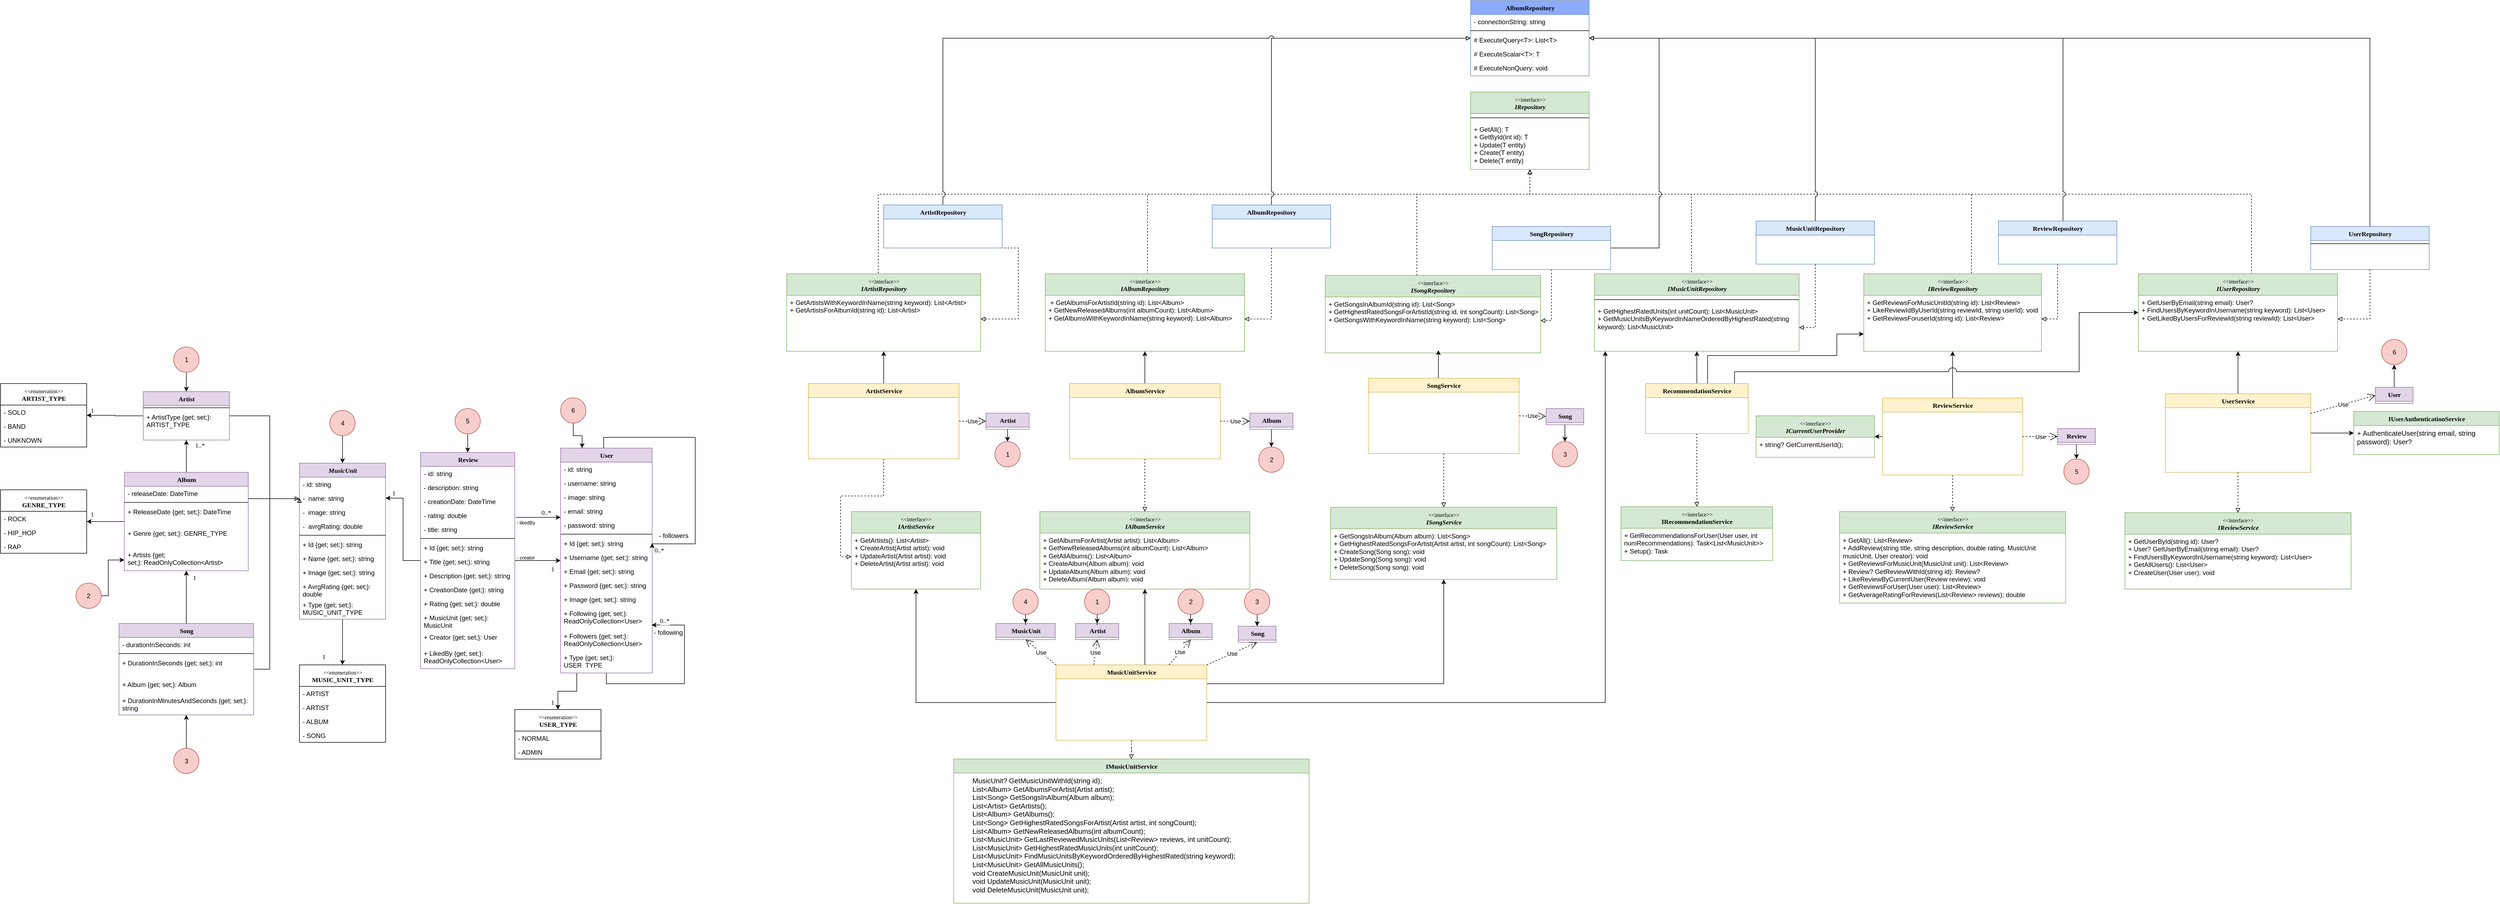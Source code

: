<mxfile version="20.7.4" type="device"><diagram name="Page-1" id="6133507b-19e7-1e82-6fc7-422aa6c4b21f"><mxGraphModel dx="2534" dy="1704" grid="1" gridSize="10" guides="1" tooltips="1" connect="1" arrows="1" fold="1" page="1" pageScale="1" pageWidth="1100" pageHeight="850" background="none" math="0" shadow="0"><root><mxCell id="0"/><mxCell id="1" parent="0"/><mxCell id="xlVVlRXorEqFatjwTXiT-105" style="edgeStyle=orthogonalEdgeStyle;rounded=0;orthogonalLoop=1;jettySize=auto;html=1;fontSize=13;startArrow=none;startFill=0;endArrow=classic;endFill=1;" parent="1" source="lsUzMosDKo-xPeXutGzt-1" target="_TTU5ByPQuKH-d_nET7I-1" edge="1"><mxGeometry relative="1" as="geometry"><Array as="points"><mxPoint x="110" y="1184"/><mxPoint x="75" y="1184"/></Array></mxGeometry></mxCell><mxCell id="lsUzMosDKo-xPeXutGzt-1" value="User" style="swimlane;html=1;fontStyle=1;align=center;verticalAlign=top;childLayout=stackLayout;horizontal=1;startSize=26;horizontalStack=0;resizeParent=1;resizeLast=0;collapsible=1;marginBottom=0;swimlaneFillColor=#ffffff;rounded=0;shadow=0;comic=0;labelBackgroundColor=none;strokeWidth=1;fillColor=#e1d5e7;fontFamily=Verdana;fontSize=12;strokeColor=#9673a6;" parent="1" vertex="1"><mxGeometry x="80" y="732" width="170" height="418" as="geometry"/></mxCell><mxCell id="lsUzMosDKo-xPeXutGzt-2" value="- id: string" style="text;html=1;strokeColor=none;fillColor=none;align=left;verticalAlign=top;spacingLeft=4;spacingRight=4;whiteSpace=wrap;overflow=hidden;rotatable=0;points=[[0,0.5],[1,0.5]];portConstraint=eastwest;" parent="lsUzMosDKo-xPeXutGzt-1" vertex="1"><mxGeometry y="26" width="170" height="26" as="geometry"/></mxCell><mxCell id="lsUzMosDKo-xPeXutGzt-3" value="- username: string" style="text;html=1;strokeColor=none;fillColor=none;align=left;verticalAlign=top;spacingLeft=4;spacingRight=4;whiteSpace=wrap;overflow=hidden;rotatable=0;points=[[0,0.5],[1,0.5]];portConstraint=eastwest;" parent="lsUzMosDKo-xPeXutGzt-1" vertex="1"><mxGeometry y="52" width="170" height="26" as="geometry"/></mxCell><mxCell id="xlVVlRXorEqFatjwTXiT-1" value="- image: string" style="text;html=1;strokeColor=none;fillColor=none;align=left;verticalAlign=top;spacingLeft=4;spacingRight=4;whiteSpace=wrap;overflow=hidden;rotatable=0;points=[[0,0.5],[1,0.5]];portConstraint=eastwest;" parent="lsUzMosDKo-xPeXutGzt-1" vertex="1"><mxGeometry y="78" width="170" height="26" as="geometry"/></mxCell><mxCell id="lsUzMosDKo-xPeXutGzt-4" value="- email: string" style="text;html=1;strokeColor=none;fillColor=none;align=left;verticalAlign=top;spacingLeft=4;spacingRight=4;whiteSpace=wrap;overflow=hidden;rotatable=0;points=[[0,0.5],[1,0.5]];portConstraint=eastwest;" parent="lsUzMosDKo-xPeXutGzt-1" vertex="1"><mxGeometry y="104" width="170" height="26" as="geometry"/></mxCell><mxCell id="lsUzMosDKo-xPeXutGzt-55" value="- password: string" style="text;html=1;strokeColor=none;fillColor=none;align=left;verticalAlign=top;spacingLeft=4;spacingRight=4;whiteSpace=wrap;overflow=hidden;rotatable=0;points=[[0,0.5],[1,0.5]];portConstraint=eastwest;" parent="lsUzMosDKo-xPeXutGzt-1" vertex="1"><mxGeometry y="130" width="170" height="26" as="geometry"/></mxCell><mxCell id="lsUzMosDKo-xPeXutGzt-5" value="" style="line;html=1;strokeWidth=1;fillColor=none;align=left;verticalAlign=middle;spacingTop=-1;spacingLeft=3;spacingRight=3;rotatable=0;labelPosition=right;points=[];portConstraint=eastwest;" parent="lsUzMosDKo-xPeXutGzt-1" vertex="1"><mxGeometry y="156" width="170" height="8" as="geometry"/></mxCell><mxCell id="xlVVlRXorEqFatjwTXiT-4" style="edgeStyle=orthogonalEdgeStyle;rounded=0;orthogonalLoop=1;jettySize=auto;html=1;entryX=1;entryY=0.5;entryDx=0;entryDy=0;" parent="lsUzMosDKo-xPeXutGzt-1" source="lsUzMosDKo-xPeXutGzt-1" target="xlVVlRXorEqFatjwTXiT-93" edge="1"><mxGeometry relative="1" as="geometry"><Array as="points"><mxPoint x="80" y="-20"/><mxPoint x="250" y="-20"/><mxPoint x="250" y="178"/><mxPoint x="170" y="178"/></Array></mxGeometry></mxCell><mxCell id="xlVVlRXorEqFatjwTXiT-93" value="+ Id {get; set;}: string" style="text;html=1;strokeColor=none;fillColor=none;align=left;verticalAlign=top;spacingLeft=4;spacingRight=4;whiteSpace=wrap;overflow=hidden;rotatable=0;points=[[0,0.5],[1,0.5]];portConstraint=eastwest;" parent="lsUzMosDKo-xPeXutGzt-1" vertex="1"><mxGeometry y="164" width="170" height="26" as="geometry"/></mxCell><mxCell id="xlVVlRXorEqFatjwTXiT-94" value="+ Username {get; set;}: string" style="text;html=1;strokeColor=none;fillColor=none;align=left;verticalAlign=top;spacingLeft=4;spacingRight=4;whiteSpace=wrap;overflow=hidden;rotatable=0;points=[[0,0.5],[1,0.5]];portConstraint=eastwest;" parent="lsUzMosDKo-xPeXutGzt-1" vertex="1"><mxGeometry y="190" width="170" height="26" as="geometry"/></mxCell><mxCell id="xlVVlRXorEqFatjwTXiT-95" value="+ Email {get; set;}: string" style="text;html=1;strokeColor=none;fillColor=none;align=left;verticalAlign=top;spacingLeft=4;spacingRight=4;whiteSpace=wrap;overflow=hidden;rotatable=0;points=[[0,0.5],[1,0.5]];portConstraint=eastwest;" parent="lsUzMosDKo-xPeXutGzt-1" vertex="1"><mxGeometry y="216" width="170" height="26" as="geometry"/></mxCell><mxCell id="xlVVlRXorEqFatjwTXiT-96" value="+ Password {get; set;}: string" style="text;html=1;strokeColor=none;fillColor=none;align=left;verticalAlign=top;spacingLeft=4;spacingRight=4;whiteSpace=wrap;overflow=hidden;rotatable=0;points=[[0,0.5],[1,0.5]];portConstraint=eastwest;" parent="lsUzMosDKo-xPeXutGzt-1" vertex="1"><mxGeometry y="242" width="170" height="26" as="geometry"/></mxCell><mxCell id="xlVVlRXorEqFatjwTXiT-101" value="+ Image {get; set;}: string" style="text;html=1;strokeColor=none;fillColor=none;align=left;verticalAlign=top;spacingLeft=4;spacingRight=4;whiteSpace=wrap;overflow=hidden;rotatable=0;points=[[0,0.5],[1,0.5]];portConstraint=eastwest;" parent="lsUzMosDKo-xPeXutGzt-1" vertex="1"><mxGeometry y="268" width="170" height="26" as="geometry"/></mxCell><mxCell id="xlVVlRXorEqFatjwTXiT-97" value="+ Following {get; set;}: ReadOnlyCollection&amp;lt;User&amp;gt;" style="text;html=1;strokeColor=none;fillColor=none;align=left;verticalAlign=top;spacingLeft=4;spacingRight=4;whiteSpace=wrap;overflow=hidden;rotatable=0;points=[[0,0.5],[1,0.5]];portConstraint=eastwest;" parent="lsUzMosDKo-xPeXutGzt-1" vertex="1"><mxGeometry y="294" width="170" height="42" as="geometry"/></mxCell><mxCell id="xlVVlRXorEqFatjwTXiT-98" value="+ Followers {get; set;}: ReadOnlyCollection&amp;lt;User&amp;gt;" style="text;html=1;strokeColor=none;fillColor=none;align=left;verticalAlign=top;spacingLeft=4;spacingRight=4;whiteSpace=wrap;overflow=hidden;rotatable=0;points=[[0,0.5],[1,0.5]];portConstraint=eastwest;" parent="lsUzMosDKo-xPeXutGzt-1" vertex="1"><mxGeometry y="336" width="170" height="40" as="geometry"/></mxCell><mxCell id="xlVVlRXorEqFatjwTXiT-100" value="+ Type {get; set;}: USER_TYPE" style="text;html=1;strokeColor=none;fillColor=none;align=left;verticalAlign=top;spacingLeft=4;spacingRight=4;whiteSpace=wrap;overflow=hidden;rotatable=0;points=[[0,0.5],[1,0.5]];portConstraint=eastwest;" parent="lsUzMosDKo-xPeXutGzt-1" vertex="1"><mxGeometry y="376" width="170" height="30" as="geometry"/></mxCell><mxCell id="xlVVlRXorEqFatjwTXiT-103" style="edgeStyle=orthogonalEdgeStyle;rounded=0;orthogonalLoop=1;jettySize=auto;html=1;entryX=0.994;entryY=0.831;entryDx=0;entryDy=0;entryPerimeter=0;fontSize=13;startArrow=none;startFill=0;endArrow=classic;endFill=1;" parent="lsUzMosDKo-xPeXutGzt-1" source="lsUzMosDKo-xPeXutGzt-1" target="xlVVlRXorEqFatjwTXiT-97" edge="1"><mxGeometry relative="1" as="geometry"><Array as="points"><mxPoint x="85" y="438"/><mxPoint x="230" y="438"/><mxPoint x="230" y="329"/></Array></mxGeometry></mxCell><mxCell id="pUdWFAkJ0EnxAMOsxtt9-200" style="edgeStyle=orthogonalEdgeStyle;rounded=0;orthogonalLoop=1;jettySize=auto;html=1;startArrow=none;startFill=0;endArrow=classic;endFill=1;" parent="1" source="lsUzMosDKo-xPeXutGzt-7" target="lsUzMosDKo-xPeXutGzt-38" edge="1"><mxGeometry relative="1" as="geometry"/></mxCell><mxCell id="pUdWFAkJ0EnxAMOsxtt9-201" style="edgeStyle=orthogonalEdgeStyle;rounded=0;orthogonalLoop=1;jettySize=auto;html=1;startArrow=none;startFill=0;endArrow=classic;endFill=1;" parent="1" source="lsUzMosDKo-xPeXutGzt-7" target="lsUzMosDKo-xPeXutGzt-1" edge="1"><mxGeometry relative="1" as="geometry"/></mxCell><mxCell id="lsUzMosDKo-xPeXutGzt-7" value="Review" style="swimlane;html=1;fontStyle=1;align=center;verticalAlign=top;childLayout=stackLayout;horizontal=1;startSize=26;horizontalStack=0;resizeParent=1;resizeLast=0;collapsible=1;marginBottom=0;swimlaneFillColor=#ffffff;rounded=0;shadow=0;comic=0;labelBackgroundColor=none;strokeWidth=1;fillColor=#e1d5e7;fontFamily=Verdana;fontSize=12;strokeColor=#9673a6;" parent="1" vertex="1"><mxGeometry x="-180" y="740" width="175" height="402" as="geometry"/></mxCell><mxCell id="lsUzMosDKo-xPeXutGzt-8" value="- id: string" style="text;html=1;strokeColor=none;fillColor=none;align=left;verticalAlign=top;spacingLeft=4;spacingRight=4;whiteSpace=wrap;overflow=hidden;rotatable=0;points=[[0,0.5],[1,0.5]];portConstraint=eastwest;" parent="lsUzMosDKo-xPeXutGzt-7" vertex="1"><mxGeometry y="26" width="175" height="26" as="geometry"/></mxCell><mxCell id="lsUzMosDKo-xPeXutGzt-10" value="- description: string" style="text;html=1;strokeColor=none;fillColor=none;align=left;verticalAlign=top;spacingLeft=4;spacingRight=4;whiteSpace=wrap;overflow=hidden;rotatable=0;points=[[0,0.5],[1,0.5]];portConstraint=eastwest;" parent="lsUzMosDKo-xPeXutGzt-7" vertex="1"><mxGeometry y="52" width="175" height="26" as="geometry"/></mxCell><mxCell id="lsUzMosDKo-xPeXutGzt-56" value="- creationDate: DateTime" style="text;html=1;strokeColor=none;fillColor=none;align=left;verticalAlign=top;spacingLeft=4;spacingRight=4;whiteSpace=wrap;overflow=hidden;rotatable=0;points=[[0,0.5],[1,0.5]];portConstraint=eastwest;" parent="lsUzMosDKo-xPeXutGzt-7" vertex="1"><mxGeometry y="78" width="175" height="26" as="geometry"/></mxCell><mxCell id="lsUzMosDKo-xPeXutGzt-58" value="- rating: double" style="text;html=1;strokeColor=none;fillColor=none;align=left;verticalAlign=top;spacingLeft=4;spacingRight=4;whiteSpace=wrap;overflow=hidden;rotatable=0;points=[[0,0.5],[1,0.5]];portConstraint=eastwest;" parent="lsUzMosDKo-xPeXutGzt-7" vertex="1"><mxGeometry y="104" width="175" height="26" as="geometry"/></mxCell><mxCell id="_TTU5ByPQuKH-d_nET7I-8" value="- title: string" style="text;html=1;strokeColor=none;fillColor=none;align=left;verticalAlign=top;spacingLeft=4;spacingRight=4;whiteSpace=wrap;overflow=hidden;rotatable=0;points=[[0,0.5],[1,0.5]];portConstraint=eastwest;" parent="lsUzMosDKo-xPeXutGzt-7" vertex="1"><mxGeometry y="130" width="175" height="26" as="geometry"/></mxCell><mxCell id="xlVVlRXorEqFatjwTXiT-83" value="" style="line;html=1;strokeWidth=1;fillColor=none;align=left;verticalAlign=middle;spacingTop=-1;spacingLeft=3;spacingRight=3;rotatable=0;labelPosition=right;points=[];portConstraint=eastwest;" parent="lsUzMosDKo-xPeXutGzt-7" vertex="1"><mxGeometry y="156" width="175" height="8" as="geometry"/></mxCell><mxCell id="xlVVlRXorEqFatjwTXiT-84" value="+ Id {get; set;}: string" style="text;html=1;strokeColor=none;fillColor=none;align=left;verticalAlign=top;spacingLeft=4;spacingRight=4;whiteSpace=wrap;overflow=hidden;rotatable=0;points=[[0,0.5],[1,0.5]];portConstraint=eastwest;" parent="lsUzMosDKo-xPeXutGzt-7" vertex="1"><mxGeometry y="164" width="175" height="26" as="geometry"/></mxCell><mxCell id="xlVVlRXorEqFatjwTXiT-85" value="+ Title {get; set;}: string" style="text;html=1;strokeColor=none;fillColor=none;align=left;verticalAlign=top;spacingLeft=4;spacingRight=4;whiteSpace=wrap;overflow=hidden;rotatable=0;points=[[0,0.5],[1,0.5]];portConstraint=eastwest;" parent="lsUzMosDKo-xPeXutGzt-7" vertex="1"><mxGeometry y="190" width="175" height="26" as="geometry"/></mxCell><mxCell id="xlVVlRXorEqFatjwTXiT-86" value="+ Description {get; set;}: string" style="text;html=1;strokeColor=none;fillColor=none;align=left;verticalAlign=top;spacingLeft=4;spacingRight=4;whiteSpace=wrap;overflow=hidden;rotatable=0;points=[[0,0.5],[1,0.5]];portConstraint=eastwest;" parent="lsUzMosDKo-xPeXutGzt-7" vertex="1"><mxGeometry y="216" width="175" height="26" as="geometry"/></mxCell><mxCell id="xlVVlRXorEqFatjwTXiT-87" value="+ CreationDate {get;}: string" style="text;html=1;strokeColor=none;fillColor=none;align=left;verticalAlign=top;spacingLeft=4;spacingRight=4;whiteSpace=wrap;overflow=hidden;rotatable=0;points=[[0,0.5],[1,0.5]];portConstraint=eastwest;" parent="lsUzMosDKo-xPeXutGzt-7" vertex="1"><mxGeometry y="242" width="175" height="26" as="geometry"/></mxCell><mxCell id="xlVVlRXorEqFatjwTXiT-88" value="+ Rating {get; set;}: double" style="text;html=1;strokeColor=none;fillColor=none;align=left;verticalAlign=top;spacingLeft=4;spacingRight=4;whiteSpace=wrap;overflow=hidden;rotatable=0;points=[[0,0.5],[1,0.5]];portConstraint=eastwest;" parent="lsUzMosDKo-xPeXutGzt-7" vertex="1"><mxGeometry y="268" width="175" height="26" as="geometry"/></mxCell><mxCell id="xlVVlRXorEqFatjwTXiT-89" value="+ MusicUnit {get; set;}: MusicUnit" style="text;html=1;strokeColor=none;fillColor=none;align=left;verticalAlign=top;spacingLeft=4;spacingRight=4;whiteSpace=wrap;overflow=hidden;rotatable=0;points=[[0,0.5],[1,0.5]];portConstraint=eastwest;" parent="lsUzMosDKo-xPeXutGzt-7" vertex="1"><mxGeometry y="294" width="175" height="36" as="geometry"/></mxCell><mxCell id="xlVVlRXorEqFatjwTXiT-90" value="+ Creator {get; set;}: User" style="text;html=1;strokeColor=none;fillColor=none;align=left;verticalAlign=top;spacingLeft=4;spacingRight=4;whiteSpace=wrap;overflow=hidden;rotatable=0;points=[[0,0.5],[1,0.5]];portConstraint=eastwest;" parent="lsUzMosDKo-xPeXutGzt-7" vertex="1"><mxGeometry y="330" width="175" height="30" as="geometry"/></mxCell><mxCell id="xlVVlRXorEqFatjwTXiT-91" value="+ LikedBy {get; set;}: ReadOnlyCollection&amp;lt;User&amp;gt;" style="text;html=1;strokeColor=none;fillColor=none;align=left;verticalAlign=top;spacingLeft=4;spacingRight=4;whiteSpace=wrap;overflow=hidden;rotatable=0;points=[[0,0.5],[1,0.5]];portConstraint=eastwest;" parent="lsUzMosDKo-xPeXutGzt-7" vertex="1"><mxGeometry y="360" width="175" height="36" as="geometry"/></mxCell><mxCell id="Snt1pCxcEf1eFsqp7d9Y-13" style="edgeStyle=orthogonalEdgeStyle;rounded=0;orthogonalLoop=1;jettySize=auto;html=1;entryX=0.5;entryY=0;entryDx=0;entryDy=0;endArrow=none;endFill=0;startArrow=classic;startFill=1;" parent="1" source="lsUzMosDKo-xPeXutGzt-19" target="lsUzMosDKo-xPeXutGzt-49" edge="1"><mxGeometry relative="1" as="geometry"/></mxCell><mxCell id="pUdWFAkJ0EnxAMOsxtt9-194" style="edgeStyle=orthogonalEdgeStyle;rounded=0;orthogonalLoop=1;jettySize=auto;html=1;startArrow=none;startFill=0;endArrow=classic;endFill=1;" parent="1" source="lsUzMosDKo-xPeXutGzt-19" target="Snt1pCxcEf1eFsqp7d9Y-35" edge="1"><mxGeometry relative="1" as="geometry"/></mxCell><mxCell id="pUdWFAkJ0EnxAMOsxtt9-197" style="edgeStyle=orthogonalEdgeStyle;rounded=0;orthogonalLoop=1;jettySize=auto;html=1;startArrow=none;startFill=0;endArrow=block;endFill=0;" parent="1" source="lsUzMosDKo-xPeXutGzt-19" target="lsUzMosDKo-xPeXutGzt-38" edge="1"><mxGeometry relative="1" as="geometry"><Array as="points"><mxPoint x="-460" y="672"/><mxPoint x="-460" y="826"/></Array></mxGeometry></mxCell><mxCell id="lsUzMosDKo-xPeXutGzt-19" value="Artist" style="swimlane;html=1;fontStyle=1;align=center;verticalAlign=top;childLayout=stackLayout;horizontal=1;startSize=26;horizontalStack=0;resizeParent=1;resizeLast=0;collapsible=1;marginBottom=0;swimlaneFillColor=#ffffff;rounded=0;shadow=0;comic=0;labelBackgroundColor=none;strokeWidth=1;fillColor=#e1d5e7;fontFamily=Verdana;fontSize=12;strokeColor=#9673a6;" parent="1" vertex="1"><mxGeometry x="-695" y="627" width="160" height="90" as="geometry"/></mxCell><mxCell id="lsUzMosDKo-xPeXutGzt-23" value="" style="line;html=1;strokeWidth=1;fillColor=none;align=left;verticalAlign=middle;spacingTop=-1;spacingLeft=3;spacingRight=3;rotatable=0;labelPosition=right;points=[];portConstraint=eastwest;" parent="lsUzMosDKo-xPeXutGzt-19" vertex="1"><mxGeometry y="26" width="160" height="8" as="geometry"/></mxCell><mxCell id="xlVVlRXorEqFatjwTXiT-69" value="+ ArtistType {get; set;}: ARTIST_TYPE" style="text;html=1;strokeColor=none;fillColor=none;align=left;verticalAlign=top;spacingLeft=4;spacingRight=4;whiteSpace=wrap;overflow=hidden;rotatable=0;points=[[0,0.5],[1,0.5]];portConstraint=eastwest;" parent="lsUzMosDKo-xPeXutGzt-19" vertex="1"><mxGeometry y="34" width="160" height="36" as="geometry"/></mxCell><mxCell id="bykyfEOZyXkXZuvulMI2-4" style="edgeStyle=orthogonalEdgeStyle;rounded=0;orthogonalLoop=1;jettySize=auto;html=1;entryX=0.5;entryY=0;entryDx=0;entryDy=0;" parent="1" source="lsUzMosDKo-xPeXutGzt-37" target="bykyfEOZyXkXZuvulMI2-1" edge="1"><mxGeometry relative="1" as="geometry"/></mxCell><mxCell id="lsUzMosDKo-xPeXutGzt-37" value="&lt;i&gt;MusicUnit&lt;/i&gt;" style="swimlane;html=1;fontStyle=1;align=center;verticalAlign=top;childLayout=stackLayout;horizontal=1;startSize=26;horizontalStack=0;resizeParent=1;resizeLast=0;collapsible=1;marginBottom=0;swimlaneFillColor=#ffffff;rounded=0;shadow=0;comic=0;labelBackgroundColor=none;strokeWidth=1;fillColor=#e1d5e7;fontFamily=Verdana;fontSize=12;strokeColor=#9673a6;" parent="1" vertex="1"><mxGeometry x="-405" y="760" width="160" height="290" as="geometry"/></mxCell><mxCell id="lsUzMosDKo-xPeXutGzt-50" value="- id: string" style="text;html=1;strokeColor=none;fillColor=none;align=left;verticalAlign=top;spacingLeft=4;spacingRight=4;whiteSpace=wrap;overflow=hidden;rotatable=0;points=[[0,0.5],[1,0.5]];portConstraint=eastwest;" parent="lsUzMosDKo-xPeXutGzt-37" vertex="1"><mxGeometry y="26" width="160" height="26" as="geometry"/></mxCell><mxCell id="lsUzMosDKo-xPeXutGzt-38" value="-&amp;nbsp; name: string" style="text;html=1;strokeColor=none;fillColor=none;align=left;verticalAlign=top;spacingLeft=4;spacingRight=4;whiteSpace=wrap;overflow=hidden;rotatable=0;points=[[0,0.5],[1,0.5]];portConstraint=eastwest;" parent="lsUzMosDKo-xPeXutGzt-37" vertex="1"><mxGeometry y="52" width="160" height="26" as="geometry"/></mxCell><mxCell id="Nll5n5q4qGpmviAfjvHa-22" value="-&amp;nbsp; image: string" style="text;html=1;strokeColor=none;fillColor=none;align=left;verticalAlign=top;spacingLeft=4;spacingRight=4;whiteSpace=wrap;overflow=hidden;rotatable=0;points=[[0,0.5],[1,0.5]];portConstraint=eastwest;" parent="lsUzMosDKo-xPeXutGzt-37" vertex="1"><mxGeometry y="78" width="160" height="26" as="geometry"/></mxCell><mxCell id="KSAh5CoxTlNX8yIrofVw-8" value="-&amp;nbsp; avrgRating: double" style="text;html=1;strokeColor=none;fillColor=none;align=left;verticalAlign=top;spacingLeft=4;spacingRight=4;whiteSpace=wrap;overflow=hidden;rotatable=0;points=[[0,0.5],[1,0.5]];portConstraint=eastwest;" parent="lsUzMosDKo-xPeXutGzt-37" vertex="1"><mxGeometry y="104" width="160" height="26" as="geometry"/></mxCell><mxCell id="lsUzMosDKo-xPeXutGzt-41" value="" style="line;html=1;strokeWidth=1;fillColor=none;align=left;verticalAlign=middle;spacingTop=-1;spacingLeft=3;spacingRight=3;rotatable=0;labelPosition=right;points=[];portConstraint=eastwest;" parent="lsUzMosDKo-xPeXutGzt-37" vertex="1"><mxGeometry y="130" width="160" height="8" as="geometry"/></mxCell><mxCell id="xlVVlRXorEqFatjwTXiT-78" value="+ Id {get; set;}: string" style="text;html=1;strokeColor=none;fillColor=none;align=left;verticalAlign=top;spacingLeft=4;spacingRight=4;whiteSpace=wrap;overflow=hidden;rotatable=0;points=[[0,0.5],[1,0.5]];portConstraint=eastwest;" parent="lsUzMosDKo-xPeXutGzt-37" vertex="1"><mxGeometry y="138" width="160" height="26" as="geometry"/></mxCell><mxCell id="xlVVlRXorEqFatjwTXiT-79" value="+ Name {get; set;}: string" style="text;html=1;strokeColor=none;fillColor=none;align=left;verticalAlign=top;spacingLeft=4;spacingRight=4;whiteSpace=wrap;overflow=hidden;rotatable=0;points=[[0,0.5],[1,0.5]];portConstraint=eastwest;" parent="lsUzMosDKo-xPeXutGzt-37" vertex="1"><mxGeometry y="164" width="160" height="26" as="geometry"/></mxCell><mxCell id="xlVVlRXorEqFatjwTXiT-80" value="+ Image {get; set;}: string" style="text;html=1;strokeColor=none;fillColor=none;align=left;verticalAlign=top;spacingLeft=4;spacingRight=4;whiteSpace=wrap;overflow=hidden;rotatable=0;points=[[0,0.5],[1,0.5]];portConstraint=eastwest;" parent="lsUzMosDKo-xPeXutGzt-37" vertex="1"><mxGeometry y="190" width="160" height="26" as="geometry"/></mxCell><mxCell id="xlVVlRXorEqFatjwTXiT-81" value="+ AvrgRating {get; set;}: double" style="text;html=1;strokeColor=none;fillColor=none;align=left;verticalAlign=top;spacingLeft=4;spacingRight=4;whiteSpace=wrap;overflow=hidden;rotatable=0;points=[[0,0.5],[1,0.5]];portConstraint=eastwest;" parent="lsUzMosDKo-xPeXutGzt-37" vertex="1"><mxGeometry y="216" width="160" height="34" as="geometry"/></mxCell><mxCell id="xlVVlRXorEqFatjwTXiT-82" value="+ Type {get; set;}: MUSIC_UNIT_TYPE" style="text;html=1;strokeColor=none;fillColor=none;align=left;verticalAlign=top;spacingLeft=4;spacingRight=4;whiteSpace=wrap;overflow=hidden;rotatable=0;points=[[0,0.5],[1,0.5]];portConstraint=eastwest;" parent="lsUzMosDKo-xPeXutGzt-37" vertex="1"><mxGeometry y="250" width="160" height="40" as="geometry"/></mxCell><mxCell id="pUdWFAkJ0EnxAMOsxtt9-199" style="edgeStyle=orthogonalEdgeStyle;rounded=0;orthogonalLoop=1;jettySize=auto;html=1;entryX=0;entryY=0.5;entryDx=0;entryDy=0;startArrow=none;startFill=0;endArrow=block;endFill=0;" parent="1" source="lsUzMosDKo-xPeXutGzt-43" target="lsUzMosDKo-xPeXutGzt-38" edge="1"><mxGeometry relative="1" as="geometry"><Array as="points"><mxPoint x="-460" y="1143"/><mxPoint x="-460" y="826"/><mxPoint x="-405" y="826"/></Array></mxGeometry></mxCell><mxCell id="lsUzMosDKo-xPeXutGzt-43" value="Song" style="swimlane;html=1;fontStyle=1;align=center;verticalAlign=top;childLayout=stackLayout;horizontal=1;startSize=26;horizontalStack=0;resizeParent=1;resizeLast=0;collapsible=1;marginBottom=0;swimlaneFillColor=#ffffff;rounded=0;shadow=0;comic=0;labelBackgroundColor=none;strokeWidth=1;fillColor=#e1d5e7;fontFamily=Verdana;fontSize=12;strokeColor=#9673a6;" parent="1" vertex="1"><mxGeometry x="-740" y="1058" width="250" height="170" as="geometry"/></mxCell><mxCell id="lsUzMosDKo-xPeXutGzt-44" value="- durationInSeconds: int" style="text;html=1;strokeColor=none;fillColor=none;align=left;verticalAlign=top;spacingLeft=4;spacingRight=4;whiteSpace=wrap;overflow=hidden;rotatable=0;points=[[0,0.5],[1,0.5]];portConstraint=eastwest;" parent="lsUzMosDKo-xPeXutGzt-43" vertex="1"><mxGeometry y="26" width="250" height="26" as="geometry"/></mxCell><mxCell id="lsUzMosDKo-xPeXutGzt-47" value="" style="line;html=1;strokeWidth=1;fillColor=none;align=left;verticalAlign=middle;spacingTop=-1;spacingLeft=3;spacingRight=3;rotatable=0;labelPosition=right;points=[];portConstraint=eastwest;" parent="lsUzMosDKo-xPeXutGzt-43" vertex="1"><mxGeometry y="52" width="250" height="8" as="geometry"/></mxCell><mxCell id="xlVVlRXorEqFatjwTXiT-75" value="+ DurationInSeconds {get; set;}: int" style="text;html=1;strokeColor=none;fillColor=none;align=left;verticalAlign=top;spacingLeft=4;spacingRight=4;whiteSpace=wrap;overflow=hidden;rotatable=0;points=[[0,0.5],[1,0.5]];portConstraint=eastwest;" parent="lsUzMosDKo-xPeXutGzt-43" vertex="1"><mxGeometry y="60" width="250" height="40" as="geometry"/></mxCell><mxCell id="xlVVlRXorEqFatjwTXiT-76" value="+ Album {get; set;}: Album" style="text;html=1;strokeColor=none;fillColor=none;align=left;verticalAlign=top;spacingLeft=4;spacingRight=4;whiteSpace=wrap;overflow=hidden;rotatable=0;points=[[0,0.5],[1,0.5]];portConstraint=eastwest;" parent="lsUzMosDKo-xPeXutGzt-43" vertex="1"><mxGeometry y="100" width="250" height="30" as="geometry"/></mxCell><mxCell id="xlVVlRXorEqFatjwTXiT-77" value="+ DurationInMinutesAndSeconds {get; set;}: string" style="text;html=1;strokeColor=none;fillColor=none;align=left;verticalAlign=top;spacingLeft=4;spacingRight=4;whiteSpace=wrap;overflow=hidden;rotatable=0;points=[[0,0.5],[1,0.5]];portConstraint=eastwest;" parent="lsUzMosDKo-xPeXutGzt-43" vertex="1"><mxGeometry y="130" width="250" height="40" as="geometry"/></mxCell><mxCell id="9govlNzx6f6YQtaeoUq1-7" style="edgeStyle=orthogonalEdgeStyle;rounded=0;orthogonalLoop=1;jettySize=auto;html=1;entryX=0.5;entryY=0;entryDx=0;entryDy=0;endArrow=none;endFill=0;startArrow=classic;startFill=1;" parent="1" source="lsUzMosDKo-xPeXutGzt-49" target="lsUzMosDKo-xPeXutGzt-43" edge="1"><mxGeometry relative="1" as="geometry"/></mxCell><mxCell id="pUdWFAkJ0EnxAMOsxtt9-198" style="edgeStyle=orthogonalEdgeStyle;rounded=0;orthogonalLoop=1;jettySize=auto;html=1;entryX=0;entryY=0.5;entryDx=0;entryDy=0;startArrow=none;startFill=0;endArrow=block;endFill=0;" parent="1" source="lsUzMosDKo-xPeXutGzt-49" target="lsUzMosDKo-xPeXutGzt-38" edge="1"><mxGeometry relative="1" as="geometry"><Array as="points"><mxPoint x="-405" y="826"/></Array></mxGeometry></mxCell><mxCell id="xlVVlRXorEqFatjwTXiT-74" style="edgeStyle=orthogonalEdgeStyle;rounded=0;orthogonalLoop=1;jettySize=auto;html=1;fontSize=13;endArrow=classic;endFill=1;startArrow=none;startFill=0;" parent="1" source="lsUzMosDKo-xPeXutGzt-49" target="Nll5n5q4qGpmviAfjvHa-7" edge="1"><mxGeometry relative="1" as="geometry"/></mxCell><mxCell id="lsUzMosDKo-xPeXutGzt-49" value="Album" style="swimlane;html=1;fontStyle=1;align=center;verticalAlign=top;childLayout=stackLayout;horizontal=1;startSize=26;horizontalStack=0;resizeParent=1;resizeLast=0;collapsible=1;marginBottom=0;swimlaneFillColor=#ffffff;rounded=0;shadow=0;comic=0;labelBackgroundColor=none;strokeWidth=1;fillColor=#e1d5e7;fontFamily=Verdana;fontSize=12;strokeColor=#9673a6;" parent="1" vertex="1"><mxGeometry x="-730" y="777" width="230" height="183" as="geometry"/></mxCell><mxCell id="lsUzMosDKo-xPeXutGzt-39" value="- releaseDate: DateTime" style="text;html=1;strokeColor=none;fillColor=none;align=left;verticalAlign=top;spacingLeft=4;spacingRight=4;whiteSpace=wrap;overflow=hidden;rotatable=0;points=[[0,0.5],[1,0.5]];portConstraint=eastwest;" parent="lsUzMosDKo-xPeXutGzt-49" vertex="1"><mxGeometry y="26" width="230" height="26" as="geometry"/></mxCell><mxCell id="xlVVlRXorEqFatjwTXiT-70" value="" style="line;html=1;strokeWidth=1;fillColor=none;align=left;verticalAlign=middle;spacingTop=-1;spacingLeft=3;spacingRight=3;rotatable=0;labelPosition=right;points=[];portConstraint=eastwest;" parent="lsUzMosDKo-xPeXutGzt-49" vertex="1"><mxGeometry y="52" width="230" height="8" as="geometry"/></mxCell><mxCell id="xlVVlRXorEqFatjwTXiT-71" value="+ ReleaseDate {get; set;}: DateTime" style="text;html=1;strokeColor=none;fillColor=none;align=left;verticalAlign=top;spacingLeft=4;spacingRight=4;whiteSpace=wrap;overflow=hidden;rotatable=0;points=[[0,0.5],[1,0.5]];portConstraint=eastwest;" parent="lsUzMosDKo-xPeXutGzt-49" vertex="1"><mxGeometry y="60" width="230" height="40" as="geometry"/></mxCell><mxCell id="xlVVlRXorEqFatjwTXiT-72" value="+ Genre {get; set;}: GENRE_TYPE" style="text;html=1;strokeColor=none;fillColor=none;align=left;verticalAlign=top;spacingLeft=4;spacingRight=4;whiteSpace=wrap;overflow=hidden;rotatable=0;points=[[0,0.5],[1,0.5]];portConstraint=eastwest;" parent="lsUzMosDKo-xPeXutGzt-49" vertex="1"><mxGeometry y="100" width="230" height="40" as="geometry"/></mxCell><mxCell id="xlVVlRXorEqFatjwTXiT-73" value="+ Artists {get; set;}:&amp;nbsp;ReadOnlyCollection&amp;lt;Artist&amp;gt;" style="text;html=1;strokeColor=none;fillColor=none;align=left;verticalAlign=top;spacingLeft=4;spacingRight=4;whiteSpace=wrap;overflow=hidden;rotatable=0;points=[[0,0.5],[1,0.5]];portConstraint=eastwest;" parent="lsUzMosDKo-xPeXutGzt-49" vertex="1"><mxGeometry y="140" width="230" height="40" as="geometry"/></mxCell><mxCell id="Snt1pCxcEf1eFsqp7d9Y-35" value="&lt;font style=&quot;font-size: 10px; font-weight: normal;&quot;&gt;&amp;lt;&amp;lt;enumeration&amp;gt;&amp;gt;&lt;/font&gt;&lt;br&gt;ARTIST_TYPE" style="swimlane;html=1;fontStyle=1;align=center;verticalAlign=top;childLayout=stackLayout;horizontal=1;startSize=40;horizontalStack=0;resizeParent=1;resizeLast=0;collapsible=1;marginBottom=0;swimlaneFillColor=#ffffff;rounded=0;shadow=0;comic=0;labelBackgroundColor=none;strokeWidth=1;fillColor=none;fontFamily=Verdana;fontSize=12" parent="1" vertex="1"><mxGeometry x="-960" y="612" width="160" height="118" as="geometry"/></mxCell><mxCell id="Snt1pCxcEf1eFsqp7d9Y-36" value="- SOLO" style="text;html=1;strokeColor=none;fillColor=none;align=left;verticalAlign=top;spacingLeft=4;spacingRight=4;whiteSpace=wrap;overflow=hidden;rotatable=0;points=[[0,0.5],[1,0.5]];portConstraint=eastwest;" parent="Snt1pCxcEf1eFsqp7d9Y-35" vertex="1"><mxGeometry y="40" width="160" height="26" as="geometry"/></mxCell><mxCell id="Snt1pCxcEf1eFsqp7d9Y-39" value="- BAND" style="text;html=1;strokeColor=none;fillColor=none;align=left;verticalAlign=top;spacingLeft=4;spacingRight=4;whiteSpace=wrap;overflow=hidden;rotatable=0;points=[[0,0.5],[1,0.5]];portConstraint=eastwest;" parent="Snt1pCxcEf1eFsqp7d9Y-35" vertex="1"><mxGeometry y="66" width="160" height="26" as="geometry"/></mxCell><mxCell id="xlVVlRXorEqFatjwTXiT-104" value="- UNKNOWN" style="text;html=1;strokeColor=none;fillColor=none;align=left;verticalAlign=top;spacingLeft=4;spacingRight=4;whiteSpace=wrap;overflow=hidden;rotatable=0;points=[[0,0.5],[1,0.5]];portConstraint=eastwest;" parent="Snt1pCxcEf1eFsqp7d9Y-35" vertex="1"><mxGeometry y="92" width="160" height="26" as="geometry"/></mxCell><mxCell id="Nll5n5q4qGpmviAfjvHa-7" value="&lt;span style=&quot;font-weight: normal;&quot;&gt;&lt;font style=&quot;font-size: 10px;&quot;&gt;&amp;lt;&amp;lt;enumeration&amp;gt;&amp;gt;&lt;/font&gt;&lt;/span&gt;&lt;br&gt;GENRE_TYPE" style="swimlane;html=1;fontStyle=1;align=center;verticalAlign=top;childLayout=stackLayout;horizontal=1;startSize=40;horizontalStack=0;resizeParent=1;resizeLast=0;collapsible=1;marginBottom=0;swimlaneFillColor=#ffffff;rounded=0;shadow=0;comic=0;labelBackgroundColor=none;strokeWidth=1;fillColor=none;fontFamily=Verdana;fontSize=12" parent="1" vertex="1"><mxGeometry x="-960" y="809.5" width="160" height="118" as="geometry"/></mxCell><mxCell id="Nll5n5q4qGpmviAfjvHa-8" value="- ROCK" style="text;html=1;strokeColor=none;fillColor=none;align=left;verticalAlign=top;spacingLeft=4;spacingRight=4;whiteSpace=wrap;overflow=hidden;rotatable=0;points=[[0,0.5],[1,0.5]];portConstraint=eastwest;" parent="Nll5n5q4qGpmviAfjvHa-7" vertex="1"><mxGeometry y="40" width="160" height="26" as="geometry"/></mxCell><mxCell id="Nll5n5q4qGpmviAfjvHa-9" value="- HIP_HOP" style="text;html=1;strokeColor=none;fillColor=none;align=left;verticalAlign=top;spacingLeft=4;spacingRight=4;whiteSpace=wrap;overflow=hidden;rotatable=0;points=[[0,0.5],[1,0.5]];portConstraint=eastwest;" parent="Nll5n5q4qGpmviAfjvHa-7" vertex="1"><mxGeometry y="66" width="160" height="26" as="geometry"/></mxCell><mxCell id="Nll5n5q4qGpmviAfjvHa-15" value="- RAP" style="text;html=1;strokeColor=none;fillColor=none;align=left;verticalAlign=top;spacingLeft=4;spacingRight=4;whiteSpace=wrap;overflow=hidden;rotatable=0;points=[[0,0.5],[1,0.5]];portConstraint=eastwest;" parent="Nll5n5q4qGpmviAfjvHa-7" vertex="1"><mxGeometry y="92" width="160" height="26" as="geometry"/></mxCell><mxCell id="9govlNzx6f6YQtaeoUq1-22" value="1" style="text;html=1;resizable=0;points=[];align=center;verticalAlign=middle;labelBackgroundColor=#ffffff;fontSize=12;fontFamily=Verdana" parent="1" vertex="1" connectable="0"><mxGeometry x="-300" y="816" as="geometry"><mxPoint x="70" as="offset"/></mxGeometry></mxCell><mxCell id="wEgS2yx6dOSKAzmGuYfn-3" value="0..*" style="text;html=1;resizable=0;points=[];align=center;verticalAlign=middle;labelBackgroundColor=#ffffff;fontSize=12;fontFamily=Verdana" parent="1" vertex="1" connectable="0"><mxGeometry x="-160" y="940.997" as="geometry"><mxPoint x="433" y="112" as="offset"/></mxGeometry></mxCell><mxCell id="pUdWFAkJ0EnxAMOsxtt9-1" value="1..*" style="text;html=1;resizable=0;points=[];align=center;verticalAlign=middle;labelBackgroundColor=#ffffff;fontSize=12;fontFamily=Verdana" parent="1" vertex="1" connectable="0"><mxGeometry x="-460" y="783.998" as="geometry"><mxPoint x="-130" y="-57" as="offset"/></mxGeometry></mxCell><mxCell id="pUdWFAkJ0EnxAMOsxtt9-2" value="1" style="text;html=1;resizable=0;points=[];align=center;verticalAlign=middle;labelBackgroundColor=#ffffff;fontSize=12;fontFamily=Verdana" parent="1" vertex="1" connectable="0"><mxGeometry x="-470" y="1029.998" as="geometry"><mxPoint x="-130" y="-57" as="offset"/></mxGeometry></mxCell><mxCell id="pUdWFAkJ0EnxAMOsxtt9-92" value="IMusicUnitService" style="swimlane;html=1;fontStyle=1;align=center;verticalAlign=top;childLayout=stackLayout;horizontal=1;startSize=26;horizontalStack=0;resizeParent=1;resizeLast=0;collapsible=1;marginBottom=0;swimlaneFillColor=#ffffff;rounded=0;shadow=0;comic=0;labelBackgroundColor=none;strokeWidth=1;fillColor=#d5e8d4;fontFamily=Verdana;fontSize=12;strokeColor=#82b366;" parent="1" vertex="1"><mxGeometry x="810" y="1310" width="660" height="268" as="geometry"/></mxCell><mxCell id="pUdWFAkJ0EnxAMOsxtt9-93" value="&lt;div style=&quot;font-size: 13px;&quot;&gt;&lt;font style=&quot;font-size: 13px;&quot;&gt;&amp;nbsp; &amp;nbsp; &amp;nbsp; &amp;nbsp; MusicUnit? GetMusicUnitWithId(string id);&lt;/font&gt;&lt;/div&gt;&lt;div style=&quot;font-size: 13px;&quot;&gt;&lt;font style=&quot;font-size: 13px;&quot;&gt;&amp;nbsp; &amp;nbsp; &amp;nbsp; &amp;nbsp; List&amp;lt;Album&amp;gt; GetAlbumsForArtist(Artist artist);&lt;/font&gt;&lt;/div&gt;&lt;div style=&quot;font-size: 13px;&quot;&gt;&lt;font style=&quot;font-size: 13px;&quot;&gt;&amp;nbsp; &amp;nbsp; &amp;nbsp; &amp;nbsp; List&amp;lt;Song&amp;gt; GetSongsInAlbum(Album album);&lt;/font&gt;&lt;/div&gt;&lt;div style=&quot;font-size: 13px;&quot;&gt;&lt;font style=&quot;font-size: 13px;&quot;&gt;&amp;nbsp; &amp;nbsp; &amp;nbsp; &amp;nbsp; List&amp;lt;Artist&amp;gt; GetArtists();&lt;/font&gt;&lt;/div&gt;&lt;div style=&quot;font-size: 13px;&quot;&gt;&lt;font style=&quot;font-size: 13px;&quot;&gt;&amp;nbsp; &amp;nbsp; &amp;nbsp; &amp;nbsp; List&amp;lt;Album&amp;gt; GetAlbums();&lt;/font&gt;&lt;/div&gt;&lt;div style=&quot;font-size: 13px;&quot;&gt;&lt;font style=&quot;font-size: 13px;&quot;&gt;&amp;nbsp; &amp;nbsp; &amp;nbsp; &amp;nbsp; List&amp;lt;Song&amp;gt; GetHighestRatedSongsForArtist(Artist artist, int songCount);&lt;/font&gt;&lt;/div&gt;&lt;div style=&quot;font-size: 13px;&quot;&gt;&lt;font style=&quot;font-size: 13px;&quot;&gt;&amp;nbsp; &amp;nbsp; &amp;nbsp; &amp;nbsp; List&amp;lt;Album&amp;gt; GetNewReleasedAlbums(int albumCount);&lt;/font&gt;&lt;/div&gt;&lt;div style=&quot;font-size: 13px;&quot;&gt;&lt;font style=&quot;font-size: 13px;&quot;&gt;&amp;nbsp; &amp;nbsp; &amp;nbsp; &amp;nbsp; List&amp;lt;MusicUnit&amp;gt; GetLastReviewedMusicUnits(List&amp;lt;Review&amp;gt; reviews, int unitCount);&lt;/font&gt;&lt;/div&gt;&lt;div style=&quot;font-size: 13px;&quot;&gt;&lt;font style=&quot;font-size: 13px;&quot;&gt;&amp;nbsp; &amp;nbsp; &amp;nbsp; &amp;nbsp; List&amp;lt;MusicUnit&amp;gt; GetHighestRatedMusicUnits(int unitCount);&lt;/font&gt;&lt;/div&gt;&lt;div style=&quot;font-size: 13px;&quot;&gt;&lt;font style=&quot;font-size: 13px;&quot;&gt;&amp;nbsp; &amp;nbsp; &amp;nbsp; &amp;nbsp; List&amp;lt;MusicUnit&amp;gt; FindMusicUnitsByKeywordOrderedByHighestRated(string keyword);&lt;/font&gt;&lt;/div&gt;&lt;div style=&quot;font-size: 13px;&quot;&gt;&lt;font style=&quot;font-size: 13px;&quot;&gt;&amp;nbsp; &amp;nbsp; &amp;nbsp; &amp;nbsp; List&amp;lt;MusicUnit&amp;gt; GetAllMusicUnits();&lt;/font&gt;&lt;/div&gt;&lt;div style=&quot;font-size: 13px;&quot;&gt;&lt;font style=&quot;font-size: 13px;&quot;&gt;&amp;nbsp; &amp;nbsp; &amp;nbsp; &amp;nbsp; void CreateMusicUnit(MusicUnit unit);&lt;/font&gt;&lt;/div&gt;&lt;div style=&quot;font-size: 13px;&quot;&gt;&lt;font style=&quot;font-size: 13px;&quot;&gt;&amp;nbsp; &amp;nbsp; &amp;nbsp; &amp;nbsp; void UpdateMusicUnit(MusicUnit unit);&lt;/font&gt;&lt;/div&gt;&lt;div style=&quot;font-size: 13px;&quot;&gt;&lt;font style=&quot;font-size: 13px;&quot;&gt;&amp;nbsp; &amp;nbsp; &amp;nbsp; &amp;nbsp; void DeleteMusicUnit(MusicUnit unit);&lt;/font&gt;&lt;/div&gt;" style="text;html=1;strokeColor=none;fillColor=none;align=left;verticalAlign=top;spacingLeft=4;spacingRight=4;whiteSpace=wrap;overflow=hidden;rotatable=0;points=[[0,0.5],[1,0.5]];portConstraint=eastwest;" parent="pUdWFAkJ0EnxAMOsxtt9-92" vertex="1"><mxGeometry y="26" width="660" height="234" as="geometry"/></mxCell><mxCell id="xlVVlRXorEqFatjwTXiT-47" style="edgeStyle=orthogonalEdgeStyle;rounded=0;orthogonalLoop=1;jettySize=auto;html=1;dashed=1;fontSize=13;endArrow=block;endFill=0;" parent="1" source="pUdWFAkJ0EnxAMOsxtt9-112" target="xlVVlRXorEqFatjwTXiT-44" edge="1"><mxGeometry relative="1" as="geometry"/></mxCell><mxCell id="xlVVlRXorEqFatjwTXiT-48" style="edgeStyle=orthogonalEdgeStyle;rounded=0;orthogonalLoop=1;jettySize=auto;html=1;fontSize=13;endArrow=classic;endFill=1;" parent="1" source="pUdWFAkJ0EnxAMOsxtt9-112" target="fcDbzUcQ1HwVgTZKx8lx-7" edge="1"><mxGeometry relative="1" as="geometry"/></mxCell><mxCell id="pUdWFAkJ0EnxAMOsxtt9-112" value="UserService" style="swimlane;html=1;fontStyle=1;align=center;verticalAlign=top;childLayout=stackLayout;horizontal=1;startSize=26;horizontalStack=0;resizeParent=1;resizeLast=0;collapsible=1;marginBottom=0;swimlaneFillColor=#ffffff;rounded=0;shadow=0;comic=0;labelBackgroundColor=none;strokeWidth=1;fillColor=#fff2cc;fontFamily=Verdana;fontSize=12;strokeColor=#d6b656;" parent="1" vertex="1"><mxGeometry x="3060" y="631" width="270" height="146" as="geometry"/></mxCell><mxCell id="fcDbzUcQ1HwVgTZKx8lx-18" style="edgeStyle=orthogonalEdgeStyle;rounded=0;orthogonalLoop=1;jettySize=auto;html=1;entryX=1;entryY=0.5;entryDx=0;entryDy=0;fontSize=13;" parent="1" source="pUdWFAkJ0EnxAMOsxtt9-120" target="fcDbzUcQ1HwVgTZKx8lx-15" edge="1"><mxGeometry relative="1" as="geometry"/></mxCell><mxCell id="xlVVlRXorEqFatjwTXiT-46" style="edgeStyle=orthogonalEdgeStyle;rounded=0;orthogonalLoop=1;jettySize=auto;html=1;fontSize=13;endArrow=block;endFill=0;dashed=1;" parent="1" source="pUdWFAkJ0EnxAMOsxtt9-120" target="xlVVlRXorEqFatjwTXiT-42" edge="1"><mxGeometry relative="1" as="geometry"/></mxCell><mxCell id="pUdWFAkJ0EnxAMOsxtt9-120" value="ReviewService" style="swimlane;html=1;fontStyle=1;align=center;verticalAlign=top;childLayout=stackLayout;horizontal=1;startSize=26;horizontalStack=0;resizeParent=1;resizeLast=0;collapsible=1;marginBottom=0;swimlaneFillColor=#ffffff;rounded=0;shadow=0;comic=0;labelBackgroundColor=none;strokeWidth=1;fillColor=#fff2cc;fontFamily=Verdana;fontSize=12;strokeColor=#d6b656;" parent="1" vertex="1"><mxGeometry x="2535" y="639" width="260" height="143" as="geometry"/></mxCell><mxCell id="yzWcfLJ6VsKrbE2FiDOD-49" style="edgeStyle=orthogonalEdgeStyle;rounded=0;orthogonalLoop=1;jettySize=auto;html=1;entryX=0.5;entryY=0;entryDx=0;entryDy=0;startArrow=block;startFill=0;endArrow=none;endFill=0;dashed=1;" parent="1" source="pUdWFAkJ0EnxAMOsxtt9-138" target="yzWcfLJ6VsKrbE2FiDOD-12" edge="1"><mxGeometry relative="1" as="geometry"><Array as="points"><mxPoint x="1880" y="260"/><mxPoint x="1670" y="260"/></Array></mxGeometry></mxCell><mxCell id="yzWcfLJ6VsKrbE2FiDOD-50" style="edgeStyle=orthogonalEdgeStyle;rounded=0;orthogonalLoop=1;jettySize=auto;html=1;startArrow=block;startFill=0;endArrow=none;endFill=0;dashed=1;" parent="1" source="pUdWFAkJ0EnxAMOsxtt9-138" target="yzWcfLJ6VsKrbE2FiDOD-9" edge="1"><mxGeometry relative="1" as="geometry"><Array as="points"><mxPoint x="1880" y="260"/><mxPoint x="1170" y="260"/></Array></mxGeometry></mxCell><mxCell id="yzWcfLJ6VsKrbE2FiDOD-57" style="edgeStyle=orthogonalEdgeStyle;rounded=0;orthogonalLoop=1;jettySize=auto;html=1;startArrow=block;startFill=0;endArrow=none;endFill=0;dashed=1;jumpStyle=none;jumpSize=12;" parent="1" source="pUdWFAkJ0EnxAMOsxtt9-138" target="yzWcfLJ6VsKrbE2FiDOD-6" edge="1"><mxGeometry relative="1" as="geometry"><Array as="points"><mxPoint x="1880" y="260"/><mxPoint x="670" y="260"/></Array></mxGeometry></mxCell><mxCell id="yzWcfLJ6VsKrbE2FiDOD-58" style="edgeStyle=orthogonalEdgeStyle;rounded=0;orthogonalLoop=1;jettySize=auto;html=1;startArrow=block;startFill=0;endArrow=none;endFill=0;dashed=1;" parent="1" source="pUdWFAkJ0EnxAMOsxtt9-138" target="yzWcfLJ6VsKrbE2FiDOD-21" edge="1"><mxGeometry relative="1" as="geometry"><Array as="points"><mxPoint x="1880" y="260"/><mxPoint x="2180" y="260"/></Array></mxGeometry></mxCell><mxCell id="yzWcfLJ6VsKrbE2FiDOD-62" style="edgeStyle=orthogonalEdgeStyle;rounded=0;orthogonalLoop=1;jettySize=auto;html=1;entryX=0.5;entryY=0;entryDx=0;entryDy=0;startArrow=block;startFill=0;endArrow=none;endFill=0;dashed=1;" parent="1" source="pUdWFAkJ0EnxAMOsxtt9-138" target="yzWcfLJ6VsKrbE2FiDOD-15" edge="1"><mxGeometry relative="1" as="geometry"><Array as="points"><mxPoint x="1880" y="260"/><mxPoint x="2700" y="260"/></Array></mxGeometry></mxCell><mxCell id="yzWcfLJ6VsKrbE2FiDOD-68" style="edgeStyle=orthogonalEdgeStyle;rounded=0;orthogonalLoop=1;jettySize=auto;html=1;entryX=0.5;entryY=0;entryDx=0;entryDy=0;startArrow=block;startFill=0;endArrow=none;endFill=0;dashed=1;" parent="1" source="pUdWFAkJ0EnxAMOsxtt9-138" target="yzWcfLJ6VsKrbE2FiDOD-18" edge="1"><mxGeometry relative="1" as="geometry"><Array as="points"><mxPoint x="1880" y="260"/><mxPoint x="3220" y="260"/></Array></mxGeometry></mxCell><mxCell id="pUdWFAkJ0EnxAMOsxtt9-138" value="&lt;span style=&quot;font-size: 10px; font-weight: 400;&quot;&gt;&amp;lt;&amp;lt;interface&amp;gt;&amp;gt;&lt;/span&gt;&lt;i&gt;&lt;br&gt;IRepository&lt;/i&gt;" style="swimlane;html=1;fontStyle=1;align=center;verticalAlign=top;childLayout=stackLayout;horizontal=1;startSize=40;horizontalStack=0;resizeParent=1;resizeLast=0;collapsible=1;marginBottom=0;swimlaneFillColor=#ffffff;rounded=0;shadow=0;comic=0;labelBackgroundColor=none;strokeWidth=1;fillColor=#d5e8d4;fontFamily=Verdana;fontSize=12;strokeColor=#82b366;" parent="1" vertex="1"><mxGeometry x="1770" y="70" width="220" height="144" as="geometry"/></mxCell><mxCell id="pUdWFAkJ0EnxAMOsxtt9-139" value="" style="line;html=1;strokeWidth=1;fillColor=none;align=left;verticalAlign=middle;spacingTop=-1;spacingLeft=3;spacingRight=3;rotatable=0;labelPosition=right;points=[];portConstraint=eastwest;" parent="pUdWFAkJ0EnxAMOsxtt9-138" vertex="1"><mxGeometry y="40" width="220" height="16" as="geometry"/></mxCell><mxCell id="pUdWFAkJ0EnxAMOsxtt9-126" value="+ GetAll(): T&lt;br&gt;+ GetById(int id): T&lt;br&gt;+ Update(T entity)&lt;br&gt;+ Create(T entity)&lt;br&gt;+ Delete(T entity)" style="text;html=1;strokeColor=none;fillColor=none;align=left;verticalAlign=top;spacingLeft=4;spacingRight=4;whiteSpace=wrap;overflow=hidden;rotatable=0;points=[[0,0.5],[1,0.5]];portConstraint=eastwest;" parent="pUdWFAkJ0EnxAMOsxtt9-138" vertex="1"><mxGeometry y="56" width="220" height="88" as="geometry"/></mxCell><mxCell id="yzWcfLJ6VsKrbE2FiDOD-51" style="edgeStyle=orthogonalEdgeStyle;rounded=0;orthogonalLoop=1;jettySize=auto;html=1;entryX=1;entryY=0.5;entryDx=0;entryDy=0;startArrow=none;startFill=0;endArrow=block;endFill=0;dashed=1;" parent="1" source="pUdWFAkJ0EnxAMOsxtt9-154" target="yzWcfLJ6VsKrbE2FiDOD-11" edge="1"><mxGeometry relative="1" as="geometry"/></mxCell><mxCell id="Cg7Wq9m9cd7MslovXdki-3" style="edgeStyle=orthogonalEdgeStyle;rounded=0;orthogonalLoop=1;jettySize=auto;html=1;entryX=0;entryY=0.5;entryDx=0;entryDy=0;endArrow=block;endFill=0;jumpStyle=arc;jumpSize=9;" parent="1" source="pUdWFAkJ0EnxAMOsxtt9-154" target="Cg7Wq9m9cd7MslovXdki-1" edge="1"><mxGeometry relative="1" as="geometry"><Array as="points"><mxPoint x="1400" y="-30"/></Array></mxGeometry></mxCell><mxCell id="pUdWFAkJ0EnxAMOsxtt9-154" value="AlbumRepository" style="swimlane;html=1;fontStyle=1;align=center;verticalAlign=top;childLayout=stackLayout;horizontal=1;startSize=26;horizontalStack=0;resizeParent=1;resizeLast=0;collapsible=1;marginBottom=0;swimlaneFillColor=#ffffff;rounded=0;shadow=0;comic=0;labelBackgroundColor=none;strokeWidth=1;fillColor=#dae8fc;fontFamily=Verdana;fontSize=12;strokeColor=#6c8ebf;" parent="1" vertex="1"><mxGeometry x="1290" y="280" width="220" height="80" as="geometry"/></mxCell><mxCell id="yzWcfLJ6VsKrbE2FiDOD-46" style="edgeStyle=orthogonalEdgeStyle;rounded=0;orthogonalLoop=1;jettySize=auto;html=1;entryX=1;entryY=0.5;entryDx=0;entryDy=0;startArrow=none;startFill=0;endArrow=block;endFill=0;dashed=1;" parent="1" source="pUdWFAkJ0EnxAMOsxtt9-156" target="yzWcfLJ6VsKrbE2FiDOD-14" edge="1"><mxGeometry relative="1" as="geometry"/></mxCell><mxCell id="Cg7Wq9m9cd7MslovXdki-4" style="edgeStyle=orthogonalEdgeStyle;rounded=0;orthogonalLoop=1;jettySize=auto;html=1;entryX=1;entryY=0.5;entryDx=0;entryDy=0;endArrow=block;endFill=0;jumpStyle=arc;jumpSize=9;" parent="1" source="pUdWFAkJ0EnxAMOsxtt9-156" target="Cg7Wq9m9cd7MslovXdki-1" edge="1"><mxGeometry relative="1" as="geometry"><Array as="points"><mxPoint x="2120" y="360"/><mxPoint x="2120" y="-30"/></Array></mxGeometry></mxCell><mxCell id="pUdWFAkJ0EnxAMOsxtt9-156" value="SongRepository" style="swimlane;html=1;fontStyle=1;align=center;verticalAlign=top;childLayout=stackLayout;horizontal=1;startSize=26;horizontalStack=0;resizeParent=1;resizeLast=0;collapsible=1;marginBottom=0;swimlaneFillColor=#ffffff;rounded=0;shadow=0;comic=0;labelBackgroundColor=none;strokeWidth=1;fillColor=#dae8fc;fontFamily=Verdana;fontSize=12;strokeColor=#6c8ebf;" parent="1" vertex="1"><mxGeometry x="1810" y="320" width="220" height="80" as="geometry"/></mxCell><mxCell id="pUdWFAkJ0EnxAMOsxtt9-192" value="- following" style="text;html=1;strokeColor=none;fillColor=none;align=center;verticalAlign=middle;whiteSpace=wrap;rounded=0;" parent="1" vertex="1"><mxGeometry x="250" y="1060" width="60" height="30" as="geometry"/></mxCell><mxCell id="pUdWFAkJ0EnxAMOsxtt9-193" value="1" style="text;html=1;resizable=0;points=[];align=center;verticalAlign=middle;labelBackgroundColor=#ffffff;fontSize=12;fontFamily=Verdana" parent="1" vertex="1" connectable="0"><mxGeometry x="-860" y="662" as="geometry"><mxPoint x="70" as="offset"/></mxGeometry></mxCell><mxCell id="pUdWFAkJ0EnxAMOsxtt9-196" value="1" style="text;html=1;resizable=0;points=[];align=center;verticalAlign=middle;labelBackgroundColor=#ffffff;fontSize=12;fontFamily=Verdana" parent="1" vertex="1" connectable="0"><mxGeometry x="-860" y="855" as="geometry"><mxPoint x="70" as="offset"/></mxGeometry></mxCell><mxCell id="KSAh5CoxTlNX8yIrofVw-30" style="edgeStyle=orthogonalEdgeStyle;rounded=0;orthogonalLoop=1;jettySize=auto;html=1;startArrow=none;startFill=0;exitX=1.013;exitY=0.648;exitDx=0;exitDy=0;exitPerimeter=0;" parent="1" source="lsUzMosDKo-xPeXutGzt-58" target="lsUzMosDKo-xPeXutGzt-1" edge="1"><mxGeometry relative="1" as="geometry"><Array as="points"><mxPoint x="70" y="861"/><mxPoint x="70" y="861"/></Array><mxPoint x="60" y="861" as="targetPoint"/></mxGeometry></mxCell><mxCell id="KSAh5CoxTlNX8yIrofVw-32" value="0..*" style="text;html=1;resizable=0;points=[];align=center;verticalAlign=middle;labelBackgroundColor=#ffffff;fontSize=12;fontFamily=Verdana" parent="1" vertex="1" connectable="0"><mxGeometry x="-380" y="739.997" as="geometry"><mxPoint x="433" y="112" as="offset"/></mxGeometry></mxCell><mxCell id="KSAh5CoxTlNX8yIrofVw-33" value="&lt;font style=&quot;font-size: 9px;&quot;&gt;- likedBy&lt;/font&gt;" style="text;html=1;align=center;verticalAlign=middle;resizable=0;points=[];autosize=1;strokeColor=none;fillColor=none;" parent="1" vertex="1"><mxGeometry x="-15" y="855" width="60" height="30" as="geometry"/></mxCell><mxCell id="bykyfEOZyXkXZuvulMI2-1" value="&lt;font style=&quot;font-size: 10px; font-weight: normal;&quot;&gt;&amp;lt;&amp;lt;enumeration&amp;gt;&amp;gt;&lt;/font&gt;&lt;br&gt;MUSIC_UNIT_TYPE" style="swimlane;html=1;fontStyle=1;align=center;verticalAlign=top;childLayout=stackLayout;horizontal=1;startSize=40;horizontalStack=0;resizeParent=1;resizeLast=0;collapsible=1;marginBottom=0;swimlaneFillColor=#ffffff;rounded=0;shadow=0;comic=0;labelBackgroundColor=none;strokeWidth=1;fillColor=none;fontFamily=Verdana;fontSize=12" parent="1" vertex="1"><mxGeometry x="-405" y="1135" width="160" height="144" as="geometry"/></mxCell><mxCell id="bykyfEOZyXkXZuvulMI2-2" value="- ARTIST" style="text;html=1;strokeColor=none;fillColor=none;align=left;verticalAlign=top;spacingLeft=4;spacingRight=4;whiteSpace=wrap;overflow=hidden;rotatable=0;points=[[0,0.5],[1,0.5]];portConstraint=eastwest;" parent="bykyfEOZyXkXZuvulMI2-1" vertex="1"><mxGeometry y="40" width="160" height="26" as="geometry"/></mxCell><mxCell id="yzWcfLJ6VsKrbE2FiDOD-1" value="- ARTIST" style="text;html=1;strokeColor=none;fillColor=none;align=left;verticalAlign=top;spacingLeft=4;spacingRight=4;whiteSpace=wrap;overflow=hidden;rotatable=0;points=[[0,0.5],[1,0.5]];portConstraint=eastwest;" parent="bykyfEOZyXkXZuvulMI2-1" vertex="1"><mxGeometry y="66" width="160" height="26" as="geometry"/></mxCell><mxCell id="bykyfEOZyXkXZuvulMI2-3" value="- ALBUM" style="text;html=1;strokeColor=none;fillColor=none;align=left;verticalAlign=top;spacingLeft=4;spacingRight=4;whiteSpace=wrap;overflow=hidden;rotatable=0;points=[[0,0.5],[1,0.5]];portConstraint=eastwest;" parent="bykyfEOZyXkXZuvulMI2-1" vertex="1"><mxGeometry y="92" width="160" height="26" as="geometry"/></mxCell><mxCell id="bykyfEOZyXkXZuvulMI2-7" value="- SONG" style="text;html=1;strokeColor=none;fillColor=none;align=left;verticalAlign=top;spacingLeft=4;spacingRight=4;whiteSpace=wrap;overflow=hidden;rotatable=0;points=[[0,0.5],[1,0.5]];portConstraint=eastwest;" parent="bykyfEOZyXkXZuvulMI2-1" vertex="1"><mxGeometry y="118" width="160" height="26" as="geometry"/></mxCell><mxCell id="bykyfEOZyXkXZuvulMI2-6" value="1" style="text;html=1;resizable=0;points=[];align=center;verticalAlign=middle;labelBackgroundColor=#ffffff;fontSize=12;fontFamily=Verdana" parent="1" vertex="1" connectable="0"><mxGeometry x="-430" y="1120" as="geometry"><mxPoint x="70" as="offset"/></mxGeometry></mxCell><mxCell id="_TTU5ByPQuKH-d_nET7I-1" value="&lt;font style=&quot;font-size: 10px; font-weight: normal;&quot;&gt;&amp;lt;&amp;lt;enumeration&amp;gt;&amp;gt;&lt;/font&gt;&lt;br&gt;USER_TYPE" style="swimlane;html=1;fontStyle=1;align=center;verticalAlign=top;childLayout=stackLayout;horizontal=1;startSize=40;horizontalStack=0;resizeParent=1;resizeLast=0;collapsible=1;marginBottom=0;swimlaneFillColor=#ffffff;rounded=0;shadow=0;comic=0;labelBackgroundColor=none;strokeWidth=1;fillColor=none;fontFamily=Verdana;fontSize=12" parent="1" vertex="1"><mxGeometry x="-5" y="1218" width="160" height="92" as="geometry"/></mxCell><mxCell id="_TTU5ByPQuKH-d_nET7I-2" value="- NORMAL" style="text;html=1;strokeColor=none;fillColor=none;align=left;verticalAlign=top;spacingLeft=4;spacingRight=4;whiteSpace=wrap;overflow=hidden;rotatable=0;points=[[0,0.5],[1,0.5]];portConstraint=eastwest;" parent="_TTU5ByPQuKH-d_nET7I-1" vertex="1"><mxGeometry y="40" width="160" height="26" as="geometry"/></mxCell><mxCell id="_TTU5ByPQuKH-d_nET7I-3" value="- ADMIN" style="text;html=1;strokeColor=none;fillColor=none;align=left;verticalAlign=top;spacingLeft=4;spacingRight=4;whiteSpace=wrap;overflow=hidden;rotatable=0;points=[[0,0.5],[1,0.5]];portConstraint=eastwest;" parent="_TTU5ByPQuKH-d_nET7I-1" vertex="1"><mxGeometry y="66" width="160" height="26" as="geometry"/></mxCell><mxCell id="_TTU5ByPQuKH-d_nET7I-6" value="1" style="text;html=1;resizable=0;points=[];align=center;verticalAlign=middle;labelBackgroundColor=#ffffff;fontSize=12;fontFamily=Verdana" parent="1" vertex="1" connectable="0"><mxGeometry x="-5" y="957" as="geometry"><mxPoint x="70" as="offset"/></mxGeometry></mxCell><mxCell id="yzWcfLJ6VsKrbE2FiDOD-6" value="&lt;span style=&quot;font-size: 10px; font-weight: 400;&quot;&gt;&amp;lt;&amp;lt;interface&amp;gt;&amp;gt;&lt;/span&gt;&lt;i&gt;&lt;br&gt;IArtistRepository&lt;/i&gt;" style="swimlane;html=1;fontStyle=1;align=center;verticalAlign=top;childLayout=stackLayout;horizontal=1;startSize=40;horizontalStack=0;resizeParent=1;resizeLast=0;collapsible=1;marginBottom=0;swimlaneFillColor=#ffffff;rounded=0;shadow=0;comic=0;labelBackgroundColor=none;strokeWidth=1;fillColor=#d5e8d4;fontFamily=Verdana;fontSize=12;strokeColor=#82b366;" parent="1" vertex="1"><mxGeometry x="500" y="408" width="360" height="144" as="geometry"/></mxCell><mxCell id="xlVVlRXorEqFatjwTXiT-12" value="&lt;div&gt;+ GetArtistsWithKeywordInName(string keyword): List&amp;lt;Artist&amp;gt;&lt;/div&gt;&lt;div&gt;&lt;span style=&quot;background-color: initial;&quot;&gt;+ GetArtistsForAlbumId(string id): List&amp;lt;Artist&amp;gt;&lt;/span&gt;&lt;/div&gt;" style="text;html=1;strokeColor=none;fillColor=none;align=left;verticalAlign=top;spacingLeft=4;spacingRight=4;whiteSpace=wrap;overflow=hidden;rotatable=0;points=[[0,0.5],[1,0.5]];portConstraint=eastwest;" parent="yzWcfLJ6VsKrbE2FiDOD-6" vertex="1"><mxGeometry y="40" width="360" height="88" as="geometry"/></mxCell><mxCell id="yzWcfLJ6VsKrbE2FiDOD-9" value="&lt;span style=&quot;font-size: 10px; font-weight: 400;&quot;&gt;&amp;lt;&amp;lt;interface&amp;gt;&amp;gt;&lt;/span&gt;&lt;i&gt;&lt;br&gt;IAlbumRepository&lt;/i&gt;" style="swimlane;html=1;fontStyle=1;align=center;verticalAlign=top;childLayout=stackLayout;horizontal=1;startSize=40;horizontalStack=0;resizeParent=1;resizeLast=0;collapsible=1;marginBottom=0;swimlaneFillColor=#ffffff;rounded=0;shadow=0;comic=0;labelBackgroundColor=none;strokeWidth=1;fillColor=#d5e8d4;fontFamily=Verdana;fontSize=12;strokeColor=#82b366;" parent="1" vertex="1"><mxGeometry x="980" y="408" width="370" height="144" as="geometry"/></mxCell><mxCell id="yzWcfLJ6VsKrbE2FiDOD-11" value="&lt;div style=&quot;text-align: justify;&quot;&gt;&amp;nbsp;+ GetAlbumsForArtistId(string id): List&amp;lt;Album&amp;gt;&lt;/div&gt;&lt;div style=&quot;text-align: justify;&quot;&gt;+ GetNewReleasedAlbums(int albumCount): List&amp;lt;Album&amp;gt;&lt;/div&gt;&lt;div style=&quot;text-align: justify;&quot;&gt;&lt;span style=&quot;background-color: initial;&quot;&gt;+ GetAlbumsWithKeywordInName(string keyword): List&amp;lt;Album&amp;gt;&lt;/span&gt;&lt;/div&gt;" style="text;html=1;strokeColor=none;fillColor=none;align=left;verticalAlign=top;spacingLeft=4;spacingRight=4;whiteSpace=wrap;overflow=hidden;rotatable=0;points=[[0,0.5],[1,0.5]];portConstraint=eastwest;" parent="yzWcfLJ6VsKrbE2FiDOD-9" vertex="1"><mxGeometry y="40" width="370" height="88" as="geometry"/></mxCell><mxCell id="yzWcfLJ6VsKrbE2FiDOD-12" value="&lt;span style=&quot;font-size: 10px; font-weight: 400;&quot;&gt;&amp;lt;&amp;lt;interface&amp;gt;&amp;gt;&lt;/span&gt;&lt;i&gt;&lt;br&gt;ISongRepository&lt;/i&gt;" style="swimlane;html=1;fontStyle=1;align=center;verticalAlign=top;childLayout=stackLayout;horizontal=1;startSize=40;horizontalStack=0;resizeParent=1;resizeLast=0;collapsible=1;marginBottom=0;swimlaneFillColor=#ffffff;rounded=0;shadow=0;comic=0;labelBackgroundColor=none;strokeWidth=1;fillColor=#d5e8d4;fontFamily=Verdana;fontSize=12;strokeColor=#82b366;" parent="1" vertex="1"><mxGeometry x="1500" y="411" width="400" height="144" as="geometry"/></mxCell><mxCell id="yzWcfLJ6VsKrbE2FiDOD-14" value="&lt;div&gt;&lt;span style=&quot;&quot;&gt;&#9;&#9;&lt;/span&gt;+ GetSongsInAlbumId(string id): List&amp;lt;Song&amp;gt;&lt;/div&gt;&lt;div&gt;+ GetHighestRatedSongsForArtistId(string id, int songCount): List&amp;lt;Song&amp;gt;&lt;/div&gt;&lt;div&gt;&lt;span style=&quot;&quot;&gt;&#9;&#9;&lt;/span&gt;+ GetSongsWithKeywordInName(string keyword): List&amp;lt;Song&amp;gt;&lt;/div&gt;" style="text;html=1;strokeColor=none;fillColor=none;align=left;verticalAlign=top;spacingLeft=4;spacingRight=4;whiteSpace=wrap;overflow=hidden;rotatable=0;points=[[0,0.5],[1,0.5]];portConstraint=eastwest;" parent="yzWcfLJ6VsKrbE2FiDOD-12" vertex="1"><mxGeometry y="40" width="400" height="88" as="geometry"/></mxCell><mxCell id="yzWcfLJ6VsKrbE2FiDOD-79" style="edgeStyle=orthogonalEdgeStyle;rounded=0;orthogonalLoop=1;jettySize=auto;html=1;startArrow=classic;startFill=1;endArrow=none;endFill=0;" parent="1" source="yzWcfLJ6VsKrbE2FiDOD-15" target="pUdWFAkJ0EnxAMOsxtt9-120" edge="1"><mxGeometry relative="1" as="geometry"/></mxCell><mxCell id="yzWcfLJ6VsKrbE2FiDOD-15" value="&lt;span style=&quot;font-size: 10px; font-weight: 400;&quot;&gt;&amp;lt;&amp;lt;interface&amp;gt;&amp;gt;&lt;/span&gt;&lt;i&gt;&lt;br&gt;IReviewRepository&lt;/i&gt;" style="swimlane;html=1;fontStyle=1;align=center;verticalAlign=top;childLayout=stackLayout;horizontal=1;startSize=40;horizontalStack=0;resizeParent=1;resizeLast=0;collapsible=1;marginBottom=0;swimlaneFillColor=#ffffff;rounded=0;shadow=0;comic=0;labelBackgroundColor=none;strokeWidth=1;fillColor=#d5e8d4;fontFamily=Verdana;fontSize=12;strokeColor=#82b366;" parent="1" vertex="1"><mxGeometry x="2500" y="408" width="330" height="144" as="geometry"/></mxCell><mxCell id="yzWcfLJ6VsKrbE2FiDOD-17" value="&lt;div&gt;&lt;span style=&quot;&quot;&gt;&#9;&#9;&lt;/span&gt;+ GetReviewsForMusicUnitId(string id): List&amp;lt;Review&amp;gt;&lt;/div&gt;&lt;div&gt;&lt;span style=&quot;&quot;&gt;&#9;&#9;&lt;/span&gt;+ LikeReviewIdByUserId(string reviewId, string userId): void&lt;/div&gt;&lt;div&gt;+ GetReviewsForuserId(string id): List&amp;lt;Review&amp;gt;&lt;/div&gt;" style="text;html=1;strokeColor=none;fillColor=none;align=left;verticalAlign=top;spacingLeft=4;spacingRight=4;whiteSpace=wrap;overflow=hidden;rotatable=0;points=[[0,0.5],[1,0.5]];portConstraint=eastwest;" parent="yzWcfLJ6VsKrbE2FiDOD-15" vertex="1"><mxGeometry y="40" width="330" height="88" as="geometry"/></mxCell><mxCell id="yzWcfLJ6VsKrbE2FiDOD-80" style="edgeStyle=orthogonalEdgeStyle;rounded=0;orthogonalLoop=1;jettySize=auto;html=1;entryX=0.5;entryY=0;entryDx=0;entryDy=0;startArrow=classic;startFill=1;endArrow=none;endFill=0;" parent="1" source="yzWcfLJ6VsKrbE2FiDOD-18" target="pUdWFAkJ0EnxAMOsxtt9-112" edge="1"><mxGeometry relative="1" as="geometry"/></mxCell><mxCell id="yzWcfLJ6VsKrbE2FiDOD-18" value="&lt;span style=&quot;font-size: 10px; font-weight: 400;&quot;&gt;&amp;lt;&amp;lt;interface&amp;gt;&amp;gt;&lt;/span&gt;&lt;i&gt;&lt;br&gt;IUserRepository&lt;/i&gt;" style="swimlane;html=1;fontStyle=1;align=center;verticalAlign=top;childLayout=stackLayout;horizontal=1;startSize=40;horizontalStack=0;resizeParent=1;resizeLast=0;collapsible=1;marginBottom=0;swimlaneFillColor=#ffffff;rounded=0;shadow=0;comic=0;labelBackgroundColor=none;strokeWidth=1;fillColor=#d5e8d4;fontFamily=Verdana;fontSize=12;strokeColor=#82b366;" parent="1" vertex="1"><mxGeometry x="3010" y="408" width="370" height="144" as="geometry"/></mxCell><mxCell id="yzWcfLJ6VsKrbE2FiDOD-20" value="&lt;div&gt;+ GetUserByEmail(string email): User?&lt;/div&gt;&lt;div&gt;+ FindUsersByKeywordInUsername(string keyword): List&amp;lt;User&amp;gt;&lt;/div&gt;&lt;div&gt;+ GetLikedByUsersForReviewId(string reviewId): List&amp;lt;User&amp;gt;&lt;/div&gt;" style="text;html=1;strokeColor=none;fillColor=none;align=left;verticalAlign=top;spacingLeft=4;spacingRight=4;whiteSpace=wrap;overflow=hidden;rotatable=0;points=[[0,0.5],[1,0.5]];portConstraint=eastwest;" parent="yzWcfLJ6VsKrbE2FiDOD-18" vertex="1"><mxGeometry y="40" width="370" height="88" as="geometry"/></mxCell><mxCell id="yzWcfLJ6VsKrbE2FiDOD-21" value="&lt;span style=&quot;font-size: 10px; font-weight: 400;&quot;&gt;&amp;lt;&amp;lt;interface&amp;gt;&amp;gt;&lt;/span&gt;&lt;i&gt;&lt;br&gt;IMusicUnitRepository&lt;/i&gt;" style="swimlane;html=1;fontStyle=1;align=center;verticalAlign=top;childLayout=stackLayout;horizontal=1;startSize=40;horizontalStack=0;resizeParent=1;resizeLast=0;collapsible=1;marginBottom=0;swimlaneFillColor=#ffffff;rounded=0;shadow=0;comic=0;labelBackgroundColor=none;strokeWidth=1;fillColor=#d5e8d4;fontFamily=Verdana;fontSize=12;strokeColor=#82b366;" parent="1" vertex="1"><mxGeometry x="2000" y="408" width="380" height="144" as="geometry"/></mxCell><mxCell id="yzWcfLJ6VsKrbE2FiDOD-22" value="" style="line;html=1;strokeWidth=1;fillColor=none;align=left;verticalAlign=middle;spacingTop=-1;spacingLeft=3;spacingRight=3;rotatable=0;labelPosition=right;points=[];portConstraint=eastwest;" parent="yzWcfLJ6VsKrbE2FiDOD-21" vertex="1"><mxGeometry y="40" width="380" height="16" as="geometry"/></mxCell><mxCell id="yzWcfLJ6VsKrbE2FiDOD-23" value="&lt;div&gt;&lt;span style=&quot;&quot;&gt;&#9;&#9;&lt;/span&gt;+ GetHighestRatedUnits(int unitCount):&amp;nbsp;&lt;span style=&quot;background-color: initial;&quot;&gt;List&amp;lt;MusicUnit&amp;gt;&amp;nbsp;&lt;/span&gt;&lt;/div&gt;&lt;div&gt;&lt;span style=&quot;background-color: initial;&quot;&gt;+ GetMusicUnitsByKeywordInNameOrderedByHighestRated(string keyword): List&amp;lt;MusicUnit&amp;gt;&lt;/span&gt;&lt;/div&gt;" style="text;html=1;strokeColor=none;fillColor=none;align=left;verticalAlign=top;spacingLeft=4;spacingRight=4;whiteSpace=wrap;overflow=hidden;rotatable=0;points=[[0,0.5],[1,0.5]];portConstraint=eastwest;" parent="yzWcfLJ6VsKrbE2FiDOD-21" vertex="1"><mxGeometry y="56" width="380" height="88" as="geometry"/></mxCell><mxCell id="yzWcfLJ6VsKrbE2FiDOD-60" style="edgeStyle=orthogonalEdgeStyle;rounded=0;orthogonalLoop=1;jettySize=auto;html=1;entryX=1;entryY=0.5;entryDx=0;entryDy=0;startArrow=none;startFill=0;endArrow=block;endFill=0;dashed=1;" parent="1" source="yzWcfLJ6VsKrbE2FiDOD-26" target="yzWcfLJ6VsKrbE2FiDOD-23" edge="1"><mxGeometry relative="1" as="geometry"/></mxCell><mxCell id="Cg7Wq9m9cd7MslovXdki-5" style="edgeStyle=orthogonalEdgeStyle;rounded=0;orthogonalLoop=1;jettySize=auto;html=1;entryX=1;entryY=0.5;entryDx=0;entryDy=0;endArrow=block;endFill=0;jumpSize=9;jumpStyle=arc;" parent="1" source="yzWcfLJ6VsKrbE2FiDOD-26" target="Cg7Wq9m9cd7MslovXdki-1" edge="1"><mxGeometry relative="1" as="geometry"><Array as="points"><mxPoint x="2410" y="-30"/></Array></mxGeometry></mxCell><mxCell id="yzWcfLJ6VsKrbE2FiDOD-26" value="MusicUnitRepository" style="swimlane;html=1;fontStyle=1;align=center;verticalAlign=top;childLayout=stackLayout;horizontal=1;startSize=26;horizontalStack=0;resizeParent=1;resizeLast=0;collapsible=1;marginBottom=0;swimlaneFillColor=#ffffff;rounded=0;shadow=0;comic=0;labelBackgroundColor=none;strokeWidth=1;fillColor=#dae8fc;fontFamily=Verdana;fontSize=12;strokeColor=#6c8ebf;" parent="1" vertex="1"><mxGeometry x="2300" y="310" width="220" height="80" as="geometry"/></mxCell><mxCell id="yzWcfLJ6VsKrbE2FiDOD-82" style="edgeStyle=orthogonalEdgeStyle;rounded=0;orthogonalLoop=1;jettySize=auto;html=1;startArrow=none;startFill=0;endArrow=block;endFill=0;dashed=1;exitX=0.5;exitY=1;exitDx=0;exitDy=0;entryX=1;entryY=0.5;entryDx=0;entryDy=0;" parent="1" source="yzWcfLJ6VsKrbE2FiDOD-37" target="xlVVlRXorEqFatjwTXiT-12" edge="1"><mxGeometry relative="1" as="geometry"><mxPoint x="780.0" y="508" as="targetPoint"/><Array as="points"><mxPoint x="930" y="360"/><mxPoint x="930" y="492"/></Array></mxGeometry></mxCell><mxCell id="Cg7Wq9m9cd7MslovXdki-2" style="edgeStyle=orthogonalEdgeStyle;rounded=0;orthogonalLoop=1;jettySize=auto;html=1;endArrow=block;endFill=0;jumpStyle=arc;jumpSize=9;" parent="1" source="yzWcfLJ6VsKrbE2FiDOD-37" target="Cg7Wq9m9cd7MslovXdki-1" edge="1"><mxGeometry relative="1" as="geometry"><Array as="points"><mxPoint x="790" y="-30"/></Array></mxGeometry></mxCell><mxCell id="yzWcfLJ6VsKrbE2FiDOD-37" value="ArtistRepository" style="swimlane;html=1;fontStyle=1;align=center;verticalAlign=top;childLayout=stackLayout;horizontal=1;startSize=26;horizontalStack=0;resizeParent=1;resizeLast=0;collapsible=1;marginBottom=0;swimlaneFillColor=#ffffff;rounded=0;shadow=0;comic=0;labelBackgroundColor=none;strokeWidth=1;fillColor=#dae8fc;fontFamily=Verdana;fontSize=12;strokeColor=#6c8ebf;" parent="1" vertex="1"><mxGeometry x="680" y="280" width="220" height="80" as="geometry"/></mxCell><mxCell id="yzWcfLJ6VsKrbE2FiDOD-65" style="edgeStyle=orthogonalEdgeStyle;rounded=0;orthogonalLoop=1;jettySize=auto;html=1;entryX=1;entryY=0.5;entryDx=0;entryDy=0;startArrow=none;startFill=0;endArrow=block;endFill=0;dashed=1;" parent="1" source="yzWcfLJ6VsKrbE2FiDOD-61" target="yzWcfLJ6VsKrbE2FiDOD-17" edge="1"><mxGeometry relative="1" as="geometry"/></mxCell><mxCell id="Cg7Wq9m9cd7MslovXdki-6" style="edgeStyle=orthogonalEdgeStyle;rounded=0;orthogonalLoop=1;jettySize=auto;html=1;entryX=1;entryY=0.5;entryDx=0;entryDy=0;endArrow=block;endFill=0;jumpStyle=arc;jumpSize=9;" parent="1" source="yzWcfLJ6VsKrbE2FiDOD-61" target="Cg7Wq9m9cd7MslovXdki-1" edge="1"><mxGeometry relative="1" as="geometry"><Array as="points"><mxPoint x="2870" y="-30"/></Array></mxGeometry></mxCell><mxCell id="yzWcfLJ6VsKrbE2FiDOD-61" value="ReviewRepository" style="swimlane;html=1;fontStyle=1;align=center;verticalAlign=top;childLayout=stackLayout;horizontal=1;startSize=26;horizontalStack=0;resizeParent=1;resizeLast=0;collapsible=1;marginBottom=0;swimlaneFillColor=#ffffff;rounded=0;shadow=0;comic=0;labelBackgroundColor=none;strokeWidth=1;fillColor=#dae8fc;fontFamily=Verdana;fontSize=12;strokeColor=#6c8ebf;" parent="1" vertex="1"><mxGeometry x="2750" y="310" width="220" height="80" as="geometry"/></mxCell><mxCell id="yzWcfLJ6VsKrbE2FiDOD-70" style="edgeStyle=orthogonalEdgeStyle;rounded=0;orthogonalLoop=1;jettySize=auto;html=1;startArrow=none;startFill=0;endArrow=block;endFill=0;dashed=1;" parent="1" source="yzWcfLJ6VsKrbE2FiDOD-66" target="yzWcfLJ6VsKrbE2FiDOD-20" edge="1"><mxGeometry relative="1" as="geometry"/></mxCell><mxCell id="Cg7Wq9m9cd7MslovXdki-7" style="edgeStyle=orthogonalEdgeStyle;rounded=0;orthogonalLoop=1;jettySize=auto;html=1;entryX=1;entryY=0.5;entryDx=0;entryDy=0;endArrow=block;endFill=0;" parent="1" source="yzWcfLJ6VsKrbE2FiDOD-66" target="Cg7Wq9m9cd7MslovXdki-1" edge="1"><mxGeometry relative="1" as="geometry"><Array as="points"><mxPoint x="3440" y="-30"/></Array></mxGeometry></mxCell><mxCell id="yzWcfLJ6VsKrbE2FiDOD-66" value="UserRepository" style="swimlane;html=1;fontStyle=1;align=center;verticalAlign=top;childLayout=stackLayout;horizontal=1;startSize=26;horizontalStack=0;resizeParent=1;resizeLast=0;collapsible=1;marginBottom=0;swimlaneFillColor=#ffffff;rounded=0;shadow=0;comic=0;labelBackgroundColor=none;strokeWidth=1;fillColor=#dae8fc;fontFamily=Verdana;fontSize=12;strokeColor=#6c8ebf;" parent="1" vertex="1"><mxGeometry x="3330" y="320" width="220" height="80" as="geometry"/></mxCell><mxCell id="yzWcfLJ6VsKrbE2FiDOD-67" value="" style="line;html=1;strokeWidth=1;fillColor=none;align=left;verticalAlign=middle;spacingTop=-1;spacingLeft=3;spacingRight=3;rotatable=0;labelPosition=right;points=[];portConstraint=eastwest;" parent="yzWcfLJ6VsKrbE2FiDOD-66" vertex="1"><mxGeometry y="26" width="220" height="12" as="geometry"/></mxCell><mxCell id="fcDbzUcQ1HwVgTZKx8lx-7" value="IUserAuthenticationService" style="swimlane;html=1;fontStyle=1;align=center;verticalAlign=top;childLayout=stackLayout;horizontal=1;startSize=26;horizontalStack=0;resizeParent=1;resizeLast=0;collapsible=1;marginBottom=0;swimlaneFillColor=#ffffff;rounded=0;shadow=0;comic=0;labelBackgroundColor=none;strokeWidth=1;fillColor=#d5e8d4;fontFamily=Verdana;fontSize=12;strokeColor=#82b366;" parent="1" vertex="1"><mxGeometry x="3410" y="664" width="270" height="80" as="geometry"/></mxCell><mxCell id="fcDbzUcQ1HwVgTZKx8lx-8" value="+ AuthenticateUser(string email, string password): User?" style="text;html=1;strokeColor=none;fillColor=none;align=left;verticalAlign=top;spacingLeft=4;spacingRight=4;whiteSpace=wrap;overflow=hidden;rotatable=0;points=[[0,0.5],[1,0.5]];portConstraint=eastwest;fontSize=13;fontStyle=0" parent="fcDbzUcQ1HwVgTZKx8lx-7" vertex="1"><mxGeometry y="26" width="270" height="44" as="geometry"/></mxCell><mxCell id="fcDbzUcQ1HwVgTZKx8lx-15" value="&lt;span style=&quot;font-size: 10px; font-weight: 400;&quot;&gt;&amp;lt;&amp;lt;interface&amp;gt;&amp;gt;&lt;/span&gt;&lt;i&gt;&lt;br&gt;ICurrentUserProvider&lt;br&gt;&lt;/i&gt;" style="swimlane;html=1;fontStyle=1;align=center;verticalAlign=top;childLayout=stackLayout;horizontal=1;startSize=40;horizontalStack=0;resizeParent=1;resizeLast=0;collapsible=1;marginBottom=0;swimlaneFillColor=#ffffff;rounded=0;shadow=0;comic=0;labelBackgroundColor=none;strokeWidth=1;fillColor=#d5e8d4;fontFamily=Verdana;fontSize=12;strokeColor=#82b366;" parent="1" vertex="1"><mxGeometry x="2300" y="672" width="220" height="77" as="geometry"/></mxCell><mxCell id="fcDbzUcQ1HwVgTZKx8lx-17" value="+&amp;nbsp;string? GetCurrentUserId();" style="text;html=1;strokeColor=none;fillColor=none;align=left;verticalAlign=top;spacingLeft=4;spacingRight=4;whiteSpace=wrap;overflow=hidden;rotatable=0;points=[[0,0.5],[1,0.5]];portConstraint=eastwest;" parent="fcDbzUcQ1HwVgTZKx8lx-15" vertex="1"><mxGeometry y="40" width="220" height="30" as="geometry"/></mxCell><mxCell id="xlVVlRXorEqFatjwTXiT-5" value="0..*" style="text;html=1;resizable=0;points=[];align=center;verticalAlign=middle;labelBackgroundColor=#ffffff;fontSize=12;fontFamily=Verdana" parent="1" vertex="1" connectable="0"><mxGeometry x="-170" y="809.997" as="geometry"><mxPoint x="433" y="112" as="offset"/></mxGeometry></mxCell><mxCell id="xlVVlRXorEqFatjwTXiT-6" value="- followers" style="text;html=1;strokeColor=none;fillColor=none;align=center;verticalAlign=middle;whiteSpace=wrap;rounded=0;" parent="1" vertex="1"><mxGeometry x="260" y="880" width="60" height="30" as="geometry"/></mxCell><mxCell id="xlVVlRXorEqFatjwTXiT-11" style="edgeStyle=orthogonalEdgeStyle;rounded=0;orthogonalLoop=1;jettySize=auto;html=1;entryX=0.5;entryY=0;entryDx=0;entryDy=0;fontSize=13;endArrow=block;endFill=0;dashed=1;" parent="1" source="xlVVlRXorEqFatjwTXiT-9" target="pUdWFAkJ0EnxAMOsxtt9-92" edge="1"><mxGeometry relative="1" as="geometry"/></mxCell><mxCell id="xlVVlRXorEqFatjwTXiT-36" style="edgeStyle=orthogonalEdgeStyle;rounded=0;orthogonalLoop=1;jettySize=auto;html=1;entryX=0.5;entryY=1;entryDx=0;entryDy=0;fontSize=13;endArrow=classic;endFill=1;" parent="1" source="xlVVlRXorEqFatjwTXiT-9" target="xlVVlRXorEqFatjwTXiT-14" edge="1"><mxGeometry relative="1" as="geometry"/></mxCell><mxCell id="xlVVlRXorEqFatjwTXiT-39" style="edgeStyle=orthogonalEdgeStyle;rounded=0;orthogonalLoop=1;jettySize=auto;html=1;fontSize=13;endArrow=classic;endFill=1;" parent="1" source="xlVVlRXorEqFatjwTXiT-9" target="xlVVlRXorEqFatjwTXiT-24" edge="1"><mxGeometry relative="1" as="geometry"><Array as="points"><mxPoint x="1165" y="1090"/><mxPoint x="1165" y="1090"/></Array></mxGeometry></mxCell><mxCell id="xlVVlRXorEqFatjwTXiT-40" style="edgeStyle=orthogonalEdgeStyle;rounded=0;orthogonalLoop=1;jettySize=auto;html=1;fontSize=13;endArrow=classic;endFill=1;" parent="1" source="xlVVlRXorEqFatjwTXiT-9" target="xlVVlRXorEqFatjwTXiT-28" edge="1"><mxGeometry relative="1" as="geometry"><Array as="points"><mxPoint x="1720" y="1170"/></Array></mxGeometry></mxCell><mxCell id="xlVVlRXorEqFatjwTXiT-41" style="edgeStyle=orthogonalEdgeStyle;rounded=0;orthogonalLoop=1;jettySize=auto;html=1;fontSize=13;endArrow=classic;endFill=1;" parent="1" source="xlVVlRXorEqFatjwTXiT-9" target="yzWcfLJ6VsKrbE2FiDOD-21" edge="1"><mxGeometry relative="1" as="geometry"><Array as="points"><mxPoint x="2020" y="1205"/></Array></mxGeometry></mxCell><mxCell id="xlVVlRXorEqFatjwTXiT-9" value="MusicUnitService" style="swimlane;html=1;fontStyle=1;align=center;verticalAlign=top;childLayout=stackLayout;horizontal=1;startSize=26;horizontalStack=0;resizeParent=1;resizeLast=0;collapsible=1;marginBottom=0;swimlaneFillColor=#ffffff;rounded=0;shadow=0;comic=0;labelBackgroundColor=none;strokeWidth=1;fillColor=#fff2cc;fontFamily=Verdana;fontSize=12;strokeColor=#d6b656;" parent="1" vertex="1"><mxGeometry x="1000" y="1135" width="280" height="140" as="geometry"/></mxCell><mxCell id="xlVVlRXorEqFatjwTXiT-20" style="edgeStyle=orthogonalEdgeStyle;rounded=0;orthogonalLoop=1;jettySize=auto;html=1;dashed=1;fontSize=13;endArrow=block;endFill=0;" parent="1" source="xlVVlRXorEqFatjwTXiT-13" target="xlVVlRXorEqFatjwTXiT-15" edge="1"><mxGeometry relative="1" as="geometry"/></mxCell><mxCell id="xlVVlRXorEqFatjwTXiT-23" style="edgeStyle=orthogonalEdgeStyle;rounded=0;orthogonalLoop=1;jettySize=auto;html=1;fontSize=13;endArrow=classic;endFill=1;" parent="1" source="xlVVlRXorEqFatjwTXiT-13" target="yzWcfLJ6VsKrbE2FiDOD-6" edge="1"><mxGeometry relative="1" as="geometry"/></mxCell><mxCell id="xlVVlRXorEqFatjwTXiT-13" value="ArtistService" style="swimlane;html=1;fontStyle=1;align=center;verticalAlign=top;childLayout=stackLayout;horizontal=1;startSize=26;horizontalStack=0;resizeParent=1;resizeLast=0;collapsible=1;marginBottom=0;swimlaneFillColor=#ffffff;rounded=0;shadow=0;comic=0;labelBackgroundColor=none;strokeWidth=1;fillColor=#fff2cc;fontFamily=Verdana;fontSize=12;strokeColor=#d6b656;" parent="1" vertex="1"><mxGeometry x="540" y="612" width="280" height="140" as="geometry"/></mxCell><mxCell id="xlVVlRXorEqFatjwTXiT-14" value="&lt;span style=&quot;font-size: 10px; font-weight: 400;&quot;&gt;&amp;lt;&amp;lt;interface&amp;gt;&amp;gt;&lt;/span&gt;&lt;i&gt;&lt;br&gt;IArtistService&lt;/i&gt;" style="swimlane;html=1;fontStyle=1;align=center;verticalAlign=top;childLayout=stackLayout;horizontal=1;startSize=40;horizontalStack=0;resizeParent=1;resizeLast=0;collapsible=1;marginBottom=0;swimlaneFillColor=#ffffff;rounded=0;shadow=0;comic=0;labelBackgroundColor=none;strokeWidth=1;fillColor=#d5e8d4;fontFamily=Verdana;fontSize=12;strokeColor=#82b366;" parent="1" vertex="1"><mxGeometry x="620" y="850" width="240" height="144" as="geometry"/></mxCell><mxCell id="xlVVlRXorEqFatjwTXiT-15" value="&lt;div&gt;+ GetArtists(): List&amp;lt;Artist&amp;gt;&lt;/div&gt;&lt;div&gt;+ CreateArtist(Artist artist): void&lt;/div&gt;&lt;div&gt;+ UpdateArtist(Artist artist): void&lt;/div&gt;&lt;div&gt;+ DeleteArtist(Artist artist): void&lt;/div&gt;" style="text;html=1;strokeColor=none;fillColor=none;align=left;verticalAlign=top;spacingLeft=4;spacingRight=4;whiteSpace=wrap;overflow=hidden;rotatable=0;points=[[0,0.5],[1,0.5]];portConstraint=eastwest;" parent="xlVVlRXorEqFatjwTXiT-14" vertex="1"><mxGeometry y="40" width="240" height="88" as="geometry"/></mxCell><mxCell id="xlVVlRXorEqFatjwTXiT-24" value="&lt;span style=&quot;font-size: 10px; font-weight: 400;&quot;&gt;&amp;lt;&amp;lt;interface&amp;gt;&amp;gt;&lt;/span&gt;&lt;i&gt;&lt;br&gt;IAlbumService&lt;/i&gt;" style="swimlane;html=1;fontStyle=1;align=center;verticalAlign=top;childLayout=stackLayout;horizontal=1;startSize=40;horizontalStack=0;resizeParent=1;resizeLast=0;collapsible=1;marginBottom=0;swimlaneFillColor=#ffffff;rounded=0;shadow=0;comic=0;labelBackgroundColor=none;strokeWidth=1;fillColor=#d5e8d4;fontFamily=Verdana;fontSize=12;strokeColor=#82b366;" parent="1" vertex="1"><mxGeometry x="970" y="850" width="390" height="144" as="geometry"/></mxCell><mxCell id="xlVVlRXorEqFatjwTXiT-25" value="&lt;div&gt;+ GetAlbumsForArtist(Artist artist): List&amp;lt;Album&amp;gt;&lt;/div&gt;&lt;div&gt;+ GetNewReleasedAlbums(int albumCount): List&amp;lt;Album&amp;gt;&lt;/div&gt;&lt;div&gt;&lt;span style=&quot;background-color: initial;&quot;&gt;+ GetAllAlbums(): List&amp;lt;Album&amp;gt;&lt;/span&gt;&lt;br&gt;&lt;/div&gt;&lt;div&gt;+ CreateAlbum(Album album): void&lt;/div&gt;&lt;div&gt;+ UpdateAlbum(Album album): void&lt;/div&gt;&lt;div&gt;+ DeleteAlbum(Album album): void&lt;/div&gt;" style="text;html=1;strokeColor=none;fillColor=none;align=left;verticalAlign=top;spacingLeft=4;spacingRight=4;whiteSpace=wrap;overflow=hidden;rotatable=0;points=[[0,0.5],[1,0.5]];portConstraint=eastwest;" parent="xlVVlRXorEqFatjwTXiT-24" vertex="1"><mxGeometry y="40" width="390" height="88" as="geometry"/></mxCell><mxCell id="xlVVlRXorEqFatjwTXiT-27" style="edgeStyle=orthogonalEdgeStyle;rounded=0;orthogonalLoop=1;jettySize=auto;html=1;fontSize=13;endArrow=classic;endFill=1;" parent="1" source="xlVVlRXorEqFatjwTXiT-26" target="yzWcfLJ6VsKrbE2FiDOD-9" edge="1"><mxGeometry relative="1" as="geometry"/></mxCell><mxCell id="xlVVlRXorEqFatjwTXiT-31" style="edgeStyle=orthogonalEdgeStyle;rounded=0;orthogonalLoop=1;jettySize=auto;html=1;fontSize=13;endArrow=block;endFill=0;dashed=1;" parent="1" source="xlVVlRXorEqFatjwTXiT-26" target="xlVVlRXorEqFatjwTXiT-24" edge="1"><mxGeometry relative="1" as="geometry"/></mxCell><mxCell id="xlVVlRXorEqFatjwTXiT-26" value="AlbumService" style="swimlane;html=1;fontStyle=1;align=center;verticalAlign=top;childLayout=stackLayout;horizontal=1;startSize=26;horizontalStack=0;resizeParent=1;resizeLast=0;collapsible=1;marginBottom=0;swimlaneFillColor=#ffffff;rounded=0;shadow=0;comic=0;labelBackgroundColor=none;strokeWidth=1;fillColor=#fff2cc;fontFamily=Verdana;fontSize=12;strokeColor=#d6b656;" parent="1" vertex="1"><mxGeometry x="1025" y="612" width="280" height="140" as="geometry"/></mxCell><mxCell id="xlVVlRXorEqFatjwTXiT-28" value="&lt;span style=&quot;font-size: 10px; font-weight: 400;&quot;&gt;&amp;lt;&amp;lt;interface&amp;gt;&amp;gt;&lt;/span&gt;&lt;i&gt;&lt;br&gt;ISongService&lt;/i&gt;" style="swimlane;html=1;fontStyle=1;align=center;verticalAlign=top;childLayout=stackLayout;horizontal=1;startSize=40;horizontalStack=0;resizeParent=1;resizeLast=0;collapsible=1;marginBottom=0;swimlaneFillColor=#ffffff;rounded=0;shadow=0;comic=0;labelBackgroundColor=none;strokeWidth=1;fillColor=#d5e8d4;fontFamily=Verdana;fontSize=12;strokeColor=#82b366;" parent="1" vertex="1"><mxGeometry x="1510" y="842" width="420" height="134" as="geometry"/></mxCell><mxCell id="xlVVlRXorEqFatjwTXiT-29" value="&lt;div&gt;+ GetSongsInAlbum(Album album): List&amp;lt;Song&amp;gt;&lt;/div&gt;&lt;div&gt;+ GetHighestRatedSongsForArtist(Artist artist, int songCount): List&amp;lt;Song&amp;gt;&lt;/div&gt;&lt;div&gt;+ CreateSong(Song song): void&lt;/div&gt;&lt;div&gt;+ UpdateSong(Song song): void&lt;/div&gt;&lt;div&gt;+ DeleteSong(Song song): void&lt;/div&gt;" style="text;html=1;strokeColor=none;fillColor=none;align=left;verticalAlign=top;spacingLeft=4;spacingRight=4;whiteSpace=wrap;overflow=hidden;rotatable=0;points=[[0,0.5],[1,0.5]];portConstraint=eastwest;" parent="xlVVlRXorEqFatjwTXiT-28" vertex="1"><mxGeometry y="40" width="420" height="88" as="geometry"/></mxCell><mxCell id="xlVVlRXorEqFatjwTXiT-34" style="edgeStyle=orthogonalEdgeStyle;rounded=0;orthogonalLoop=1;jettySize=auto;html=1;fontSize=13;endArrow=classic;endFill=1;" parent="1" source="xlVVlRXorEqFatjwTXiT-30" edge="1"><mxGeometry relative="1" as="geometry"><mxPoint x="1710" y="550" as="targetPoint"/><Array as="points"><mxPoint x="1710" y="600"/><mxPoint x="1710" y="600"/></Array></mxGeometry></mxCell><mxCell id="xlVVlRXorEqFatjwTXiT-35" style="edgeStyle=orthogonalEdgeStyle;rounded=0;orthogonalLoop=1;jettySize=auto;html=1;fontSize=13;endArrow=block;endFill=0;dashed=1;" parent="1" source="xlVVlRXorEqFatjwTXiT-30" target="xlVVlRXorEqFatjwTXiT-28" edge="1"><mxGeometry relative="1" as="geometry"/></mxCell><mxCell id="xlVVlRXorEqFatjwTXiT-30" value="SongService" style="swimlane;html=1;fontStyle=1;align=center;verticalAlign=top;childLayout=stackLayout;horizontal=1;startSize=26;horizontalStack=0;resizeParent=1;resizeLast=0;collapsible=1;marginBottom=0;swimlaneFillColor=#ffffff;rounded=0;shadow=0;comic=0;labelBackgroundColor=none;strokeWidth=1;fillColor=#fff2cc;fontFamily=Verdana;fontSize=12;strokeColor=#d6b656;" parent="1" vertex="1"><mxGeometry x="1580" y="602" width="280" height="140" as="geometry"/></mxCell><mxCell id="xlVVlRXorEqFatjwTXiT-42" value="&lt;span style=&quot;font-size: 10px; font-weight: 400;&quot;&gt;&amp;lt;&amp;lt;interface&amp;gt;&amp;gt;&lt;/span&gt;&lt;i&gt;&lt;br&gt;IReviewService&lt;/i&gt;" style="swimlane;html=1;fontStyle=1;align=center;verticalAlign=top;childLayout=stackLayout;horizontal=1;startSize=40;horizontalStack=0;resizeParent=1;resizeLast=0;collapsible=1;marginBottom=0;swimlaneFillColor=#ffffff;rounded=0;shadow=0;comic=0;labelBackgroundColor=none;strokeWidth=1;fillColor=#d5e8d4;fontFamily=Verdana;fontSize=12;strokeColor=#82b366;" parent="1" vertex="1"><mxGeometry x="2455" y="850" width="420" height="170" as="geometry"/></mxCell><mxCell id="xlVVlRXorEqFatjwTXiT-43" value="&lt;div&gt;+ GetAll(): List&amp;lt;Review&amp;gt;&lt;/div&gt;&lt;div&gt;+ AddReview(string title, string description, double rating, MusicUnit musicUnit, User creator): void&lt;/div&gt;&lt;div&gt;+ GetReviewsForMusicUnit(MusicUnit unit): List&amp;lt;Review&amp;gt;&lt;/div&gt;&lt;div&gt;+ Review? GetReviewWithId(string id): Review?+&amp;nbsp;&lt;span style=&quot;background-color: initial;&quot;&gt;LikeReviewByCurrentUser(Review review): void&lt;/span&gt;&lt;/div&gt;&lt;div&gt;+ GetReviewsForUser(User user): List&amp;lt;Review&amp;gt;&lt;/div&gt;&lt;div&gt;+ GetAverageRatingForReviews(List&amp;lt;Review&amp;gt; reviews): double&lt;/div&gt;" style="text;html=1;strokeColor=none;fillColor=none;align=left;verticalAlign=top;spacingLeft=4;spacingRight=4;whiteSpace=wrap;overflow=hidden;rotatable=0;points=[[0,0.5],[1,0.5]];portConstraint=eastwest;" parent="xlVVlRXorEqFatjwTXiT-42" vertex="1"><mxGeometry y="40" width="420" height="130" as="geometry"/></mxCell><mxCell id="xlVVlRXorEqFatjwTXiT-44" value="&lt;span style=&quot;font-size: 10px; font-weight: 400;&quot;&gt;&amp;lt;&amp;lt;interface&amp;gt;&amp;gt;&lt;/span&gt;&lt;i&gt;&lt;br&gt;IReviewService&lt;/i&gt;" style="swimlane;html=1;fontStyle=1;align=center;verticalAlign=top;childLayout=stackLayout;horizontal=1;startSize=40;horizontalStack=0;resizeParent=1;resizeLast=0;collapsible=1;marginBottom=0;swimlaneFillColor=#ffffff;rounded=0;shadow=0;comic=0;labelBackgroundColor=none;strokeWidth=1;fillColor=#d5e8d4;fontFamily=Verdana;fontSize=12;strokeColor=#82b366;" parent="1" vertex="1"><mxGeometry x="2985" y="852" width="420" height="142" as="geometry"/></mxCell><mxCell id="xlVVlRXorEqFatjwTXiT-45" value="&lt;div&gt;+ GetUserById(string id): User?&lt;/div&gt;&lt;div&gt;+ User? GetUserByEmail(string email): User?&lt;/div&gt;&lt;div&gt;+ FindUsersByKeywordInUsername(string keyword): List&amp;lt;User&amp;gt;&lt;/div&gt;&lt;div&gt;+ GetAllUsers(): List&amp;lt;User&amp;gt;&lt;/div&gt;&lt;div&gt;+ CreateUser(User user): void&lt;/div&gt;" style="text;html=1;strokeColor=none;fillColor=none;align=left;verticalAlign=top;spacingLeft=4;spacingRight=4;whiteSpace=wrap;overflow=hidden;rotatable=0;points=[[0,0.5],[1,0.5]];portConstraint=eastwest;" parent="xlVVlRXorEqFatjwTXiT-44" vertex="1"><mxGeometry y="40" width="420" height="100" as="geometry"/></mxCell><mxCell id="xlVVlRXorEqFatjwTXiT-49" value="MusicUnit" style="swimlane;html=1;fontStyle=1;align=center;verticalAlign=top;childLayout=stackLayout;horizontal=1;startSize=26;horizontalStack=0;resizeParent=1;resizeLast=0;collapsible=1;marginBottom=0;swimlaneFillColor=#ffffff;rounded=0;shadow=0;comic=0;labelBackgroundColor=none;strokeWidth=1;fillColor=#e1d5e7;fontFamily=Verdana;fontSize=12;strokeColor=#9673a6;" parent="1" vertex="1" collapsed="1"><mxGeometry x="888.5" y="1058" width="110" height="30" as="geometry"><mxRectangle x="890" y="1058" width="90" height="40" as="alternateBounds"/></mxGeometry></mxCell><mxCell id="xlVVlRXorEqFatjwTXiT-51" value="Artist" style="swimlane;html=1;fontStyle=1;align=center;verticalAlign=top;childLayout=stackLayout;horizontal=1;startSize=26;horizontalStack=0;resizeParent=1;resizeLast=0;collapsible=1;marginBottom=0;swimlaneFillColor=#ffffff;rounded=0;shadow=0;comic=0;labelBackgroundColor=none;strokeWidth=1;fillColor=#e1d5e7;fontFamily=Verdana;fontSize=12;strokeColor=#9673a6;" parent="1" vertex="1" collapsed="1"><mxGeometry x="1036.5" y="1058" width="80" height="30" as="geometry"><mxRectangle x="1025" y="1058" width="90" height="40" as="alternateBounds"/></mxGeometry></mxCell><mxCell id="xlVVlRXorEqFatjwTXiT-53" value="Album" style="swimlane;html=1;fontStyle=1;align=center;verticalAlign=top;childLayout=stackLayout;horizontal=1;startSize=26;horizontalStack=0;resizeParent=1;resizeLast=0;collapsible=1;marginBottom=0;swimlaneFillColor=#ffffff;rounded=0;shadow=0;comic=0;labelBackgroundColor=none;strokeWidth=1;fillColor=#e1d5e7;fontFamily=Verdana;fontSize=12;strokeColor=#9673a6;" parent="1" vertex="1" collapsed="1"><mxGeometry x="1210" y="1058" width="80" height="30" as="geometry"><mxRectangle x="1210" y="1058" width="90" height="40" as="alternateBounds"/></mxGeometry></mxCell><mxCell id="xlVVlRXorEqFatjwTXiT-54" value="Song" style="swimlane;html=1;fontStyle=1;align=center;verticalAlign=top;childLayout=stackLayout;horizontal=1;startSize=26;horizontalStack=0;resizeParent=1;resizeLast=0;collapsible=1;marginBottom=0;swimlaneFillColor=#ffffff;rounded=0;shadow=0;comic=0;labelBackgroundColor=none;strokeWidth=1;fillColor=#e1d5e7;fontFamily=Verdana;fontSize=12;strokeColor=#9673a6;" parent="1" vertex="1" collapsed="1"><mxGeometry x="1338.5" y="1063" width="70" height="30" as="geometry"><mxRectangle x="1320" y="1058" width="90" height="40" as="alternateBounds"/></mxGeometry></mxCell><mxCell id="xlVVlRXorEqFatjwTXiT-102" value="&lt;font style=&quot;font-size: 9px;&quot;&gt;- creator&lt;/font&gt;" style="text;html=1;align=center;verticalAlign=middle;resizable=0;points=[];autosize=1;strokeColor=none;fillColor=none;" parent="1" vertex="1"><mxGeometry x="-15" y="920" width="60" height="30" as="geometry"/></mxCell><mxCell id="xlVVlRXorEqFatjwTXiT-106" value="1" style="text;html=1;resizable=0;points=[];align=center;verticalAlign=middle;labelBackgroundColor=#ffffff;fontSize=12;fontFamily=Verdana" parent="1" vertex="1" connectable="0"><mxGeometry x="-5" y="1205" as="geometry"><mxPoint x="70" as="offset"/></mxGeometry></mxCell><mxCell id="S0fsKWUQtb5JM9ARrAch-1" value="Use" style="endArrow=open;endSize=12;dashed=1;html=1;rounded=0;exitX=0.75;exitY=0;exitDx=0;exitDy=0;entryX=0.5;entryY=1;entryDx=0;entryDy=0;" parent="1" source="xlVVlRXorEqFatjwTXiT-9" target="xlVVlRXorEqFatjwTXiT-53" edge="1"><mxGeometry width="160" relative="1" as="geometry"><mxPoint x="1210" y="1110" as="sourcePoint"/><mxPoint x="1370" y="1110" as="targetPoint"/></mxGeometry></mxCell><mxCell id="S0fsKWUQtb5JM9ARrAch-2" value="Use" style="endArrow=open;endSize=12;dashed=1;html=1;rounded=0;exitX=1;exitY=0;exitDx=0;exitDy=0;entryX=0.5;entryY=1;entryDx=0;entryDy=0;" parent="1" source="xlVVlRXorEqFatjwTXiT-9" target="xlVVlRXorEqFatjwTXiT-54" edge="1"><mxGeometry width="160" relative="1" as="geometry"><mxPoint x="1305" y="1150" as="sourcePoint"/><mxPoint x="1350" y="1113" as="targetPoint"/></mxGeometry></mxCell><mxCell id="S0fsKWUQtb5JM9ARrAch-3" value="Use" style="endArrow=open;endSize=12;dashed=1;html=1;rounded=0;exitX=0.25;exitY=0;exitDx=0;exitDy=0;entryX=0.5;entryY=1;entryDx=0;entryDy=0;" parent="1" source="xlVVlRXorEqFatjwTXiT-9" target="xlVVlRXorEqFatjwTXiT-51" edge="1"><mxGeometry width="160" relative="1" as="geometry"><mxPoint x="970" y="1127" as="sourcePoint"/><mxPoint x="1015" y="1090" as="targetPoint"/></mxGeometry></mxCell><mxCell id="S0fsKWUQtb5JM9ARrAch-4" value="Use" style="endArrow=open;endSize=12;dashed=1;html=1;rounded=0;exitX=0;exitY=0;exitDx=0;exitDy=0;entryX=0.5;entryY=1;entryDx=0;entryDy=0;" parent="1" source="xlVVlRXorEqFatjwTXiT-9" target="xlVVlRXorEqFatjwTXiT-49" edge="1"><mxGeometry width="160" relative="1" as="geometry"><mxPoint x="880" y="1160" as="sourcePoint"/><mxPoint x="930" y="1105" as="targetPoint"/></mxGeometry></mxCell><mxCell id="S0fsKWUQtb5JM9ARrAch-5" value="Use" style="endArrow=open;endSize=12;dashed=1;html=1;rounded=0;exitX=1;exitY=0.5;exitDx=0;exitDy=0;entryX=0;entryY=0.5;entryDx=0;entryDy=0;" parent="1" source="xlVVlRXorEqFatjwTXiT-26" target="nyEBFh09dxJU8kmWxkxD-30" edge="1"><mxGeometry width="160" relative="1" as="geometry"><mxPoint x="1305" y="754" as="sourcePoint"/><mxPoint x="1350" y="682" as="targetPoint"/></mxGeometry></mxCell><mxCell id="S0fsKWUQtb5JM9ARrAch-6" value="Use" style="endArrow=open;endSize=12;dashed=1;html=1;rounded=0;exitX=1;exitY=0.5;exitDx=0;exitDy=0;entryX=0;entryY=0.5;entryDx=0;entryDy=0;" parent="1" source="xlVVlRXorEqFatjwTXiT-13" target="nyEBFh09dxJU8kmWxkxD-28" edge="1"><mxGeometry width="160" relative="1" as="geometry"><mxPoint x="825" y="777" as="sourcePoint"/><mxPoint x="870" y="682" as="targetPoint"/></mxGeometry></mxCell><mxCell id="S0fsKWUQtb5JM9ARrAch-7" value="Use" style="endArrow=open;endSize=12;dashed=1;html=1;rounded=0;exitX=1;exitY=0.5;exitDx=0;exitDy=0;" parent="1" source="xlVVlRXorEqFatjwTXiT-30" target="nyEBFh09dxJU8kmWxkxD-32" edge="1"><mxGeometry width="160" relative="1" as="geometry"><mxPoint x="1940" y="754" as="sourcePoint"/><mxPoint x="1900" y="672" as="targetPoint"/></mxGeometry></mxCell><mxCell id="S0fsKWUQtb5JM9ARrAch-8" value="Use" style="endArrow=open;endSize=12;dashed=1;html=1;rounded=0;exitX=1;exitY=0.5;exitDx=0;exitDy=0;entryX=0;entryY=0.5;entryDx=0;entryDy=0;" parent="1" source="pUdWFAkJ0EnxAMOsxtt9-120" target="nyEBFh09dxJU8kmWxkxD-34" edge="1"><mxGeometry width="160" relative="1" as="geometry"><mxPoint x="2820" y="750" as="sourcePoint"/><mxPoint x="2880" y="710" as="targetPoint"/></mxGeometry></mxCell><mxCell id="S0fsKWUQtb5JM9ARrAch-9" value="Use" style="endArrow=open;endSize=12;dashed=1;html=1;rounded=0;exitX=1;exitY=0.25;exitDx=0;exitDy=0;entryX=0;entryY=0.5;entryDx=0;entryDy=0;" parent="1" source="pUdWFAkJ0EnxAMOsxtt9-112" target="nyEBFh09dxJU8kmWxkxD-36" edge="1"><mxGeometry width="160" relative="1" as="geometry"><mxPoint x="3580" y="560.5" as="sourcePoint"/><mxPoint x="3450" y="631" as="targetPoint"/></mxGeometry></mxCell><mxCell id="nyEBFh09dxJU8kmWxkxD-29" style="edgeStyle=orthogonalEdgeStyle;rounded=0;orthogonalLoop=1;jettySize=auto;html=1;entryX=0.5;entryY=1;entryDx=0;entryDy=0;endArrow=none;endFill=0;startArrow=classic;startFill=1;" parent="1" source="nyEBFh09dxJU8kmWxkxD-3" target="nyEBFh09dxJU8kmWxkxD-28" edge="1"><mxGeometry relative="1" as="geometry"/></mxCell><mxCell id="nyEBFh09dxJU8kmWxkxD-3" value="1" style="ellipse;whiteSpace=wrap;html=1;aspect=fixed;fillColor=#f8cecc;strokeColor=#b85450;" parent="1" vertex="1"><mxGeometry x="886.5" y="720" width="47" height="47" as="geometry"/></mxCell><mxCell id="nyEBFh09dxJU8kmWxkxD-16" style="edgeStyle=orthogonalEdgeStyle;rounded=0;orthogonalLoop=1;jettySize=auto;html=1;entryX=0.5;entryY=0;entryDx=0;entryDy=0;" parent="1" source="nyEBFh09dxJU8kmWxkxD-4" target="lsUzMosDKo-xPeXutGzt-19" edge="1"><mxGeometry relative="1" as="geometry"/></mxCell><mxCell id="nyEBFh09dxJU8kmWxkxD-4" value="1" style="ellipse;whiteSpace=wrap;html=1;aspect=fixed;fillColor=#f8cecc;strokeColor=#b85450;" parent="1" vertex="1"><mxGeometry x="-638.5" y="544" width="47" height="47" as="geometry"/></mxCell><mxCell id="nyEBFh09dxJU8kmWxkxD-25" style="edgeStyle=orthogonalEdgeStyle;rounded=0;orthogonalLoop=1;jettySize=auto;html=1;" parent="1" source="nyEBFh09dxJU8kmWxkxD-5" target="xlVVlRXorEqFatjwTXiT-51" edge="1"><mxGeometry relative="1" as="geometry"/></mxCell><mxCell id="nyEBFh09dxJU8kmWxkxD-5" value="1" style="ellipse;whiteSpace=wrap;html=1;aspect=fixed;fillColor=#f8cecc;strokeColor=#b85450;" parent="1" vertex="1"><mxGeometry x="1053" y="994" width="47" height="47" as="geometry"/></mxCell><mxCell id="nyEBFh09dxJU8kmWxkxD-26" style="edgeStyle=orthogonalEdgeStyle;rounded=0;orthogonalLoop=1;jettySize=auto;html=1;entryX=0.5;entryY=0;entryDx=0;entryDy=0;" parent="1" source="nyEBFh09dxJU8kmWxkxD-6" target="xlVVlRXorEqFatjwTXiT-53" edge="1"><mxGeometry relative="1" as="geometry"/></mxCell><mxCell id="nyEBFh09dxJU8kmWxkxD-6" value="2" style="ellipse;whiteSpace=wrap;html=1;aspect=fixed;fillColor=#f8cecc;strokeColor=#b85450;" parent="1" vertex="1"><mxGeometry x="1226.5" y="994" width="47" height="47" as="geometry"/></mxCell><mxCell id="nyEBFh09dxJU8kmWxkxD-15" style="edgeStyle=orthogonalEdgeStyle;rounded=0;orthogonalLoop=1;jettySize=auto;html=1;" parent="1" source="nyEBFh09dxJU8kmWxkxD-7" target="lsUzMosDKo-xPeXutGzt-49" edge="1"><mxGeometry relative="1" as="geometry"><Array as="points"><mxPoint x="-760" y="1006"/><mxPoint x="-760" y="940"/></Array></mxGeometry></mxCell><mxCell id="nyEBFh09dxJU8kmWxkxD-7" value="2" style="ellipse;whiteSpace=wrap;html=1;aspect=fixed;fillColor=#f8cecc;strokeColor=#b85450;" parent="1" vertex="1"><mxGeometry x="-820" y="983" width="47" height="47" as="geometry"/></mxCell><mxCell id="nyEBFh09dxJU8kmWxkxD-27" style="edgeStyle=orthogonalEdgeStyle;rounded=0;orthogonalLoop=1;jettySize=auto;html=1;" parent="1" source="nyEBFh09dxJU8kmWxkxD-8" target="xlVVlRXorEqFatjwTXiT-54" edge="1"><mxGeometry relative="1" as="geometry"/></mxCell><mxCell id="nyEBFh09dxJU8kmWxkxD-8" value="3" style="ellipse;whiteSpace=wrap;html=1;aspect=fixed;fillColor=#f8cecc;strokeColor=#b85450;" parent="1" vertex="1"><mxGeometry x="1350" y="994" width="47" height="47" as="geometry"/></mxCell><mxCell id="nyEBFh09dxJU8kmWxkxD-17" style="edgeStyle=orthogonalEdgeStyle;rounded=0;orthogonalLoop=1;jettySize=auto;html=1;" parent="1" source="nyEBFh09dxJU8kmWxkxD-9" target="lsUzMosDKo-xPeXutGzt-43" edge="1"><mxGeometry relative="1" as="geometry"/></mxCell><mxCell id="nyEBFh09dxJU8kmWxkxD-9" value="3" style="ellipse;whiteSpace=wrap;html=1;aspect=fixed;fillColor=#f8cecc;strokeColor=#b85450;" parent="1" vertex="1"><mxGeometry x="-638.5" y="1290" width="47" height="47" as="geometry"/></mxCell><mxCell id="nyEBFh09dxJU8kmWxkxD-18" style="edgeStyle=orthogonalEdgeStyle;rounded=0;orthogonalLoop=1;jettySize=auto;html=1;" parent="1" source="nyEBFh09dxJU8kmWxkxD-10" target="lsUzMosDKo-xPeXutGzt-37" edge="1"><mxGeometry relative="1" as="geometry"/></mxCell><mxCell id="nyEBFh09dxJU8kmWxkxD-10" value="4" style="ellipse;whiteSpace=wrap;html=1;aspect=fixed;fillColor=#f8cecc;strokeColor=#b85450;" parent="1" vertex="1"><mxGeometry x="-348.5" y="662" width="47" height="47" as="geometry"/></mxCell><mxCell id="nyEBFh09dxJU8kmWxkxD-24" style="edgeStyle=orthogonalEdgeStyle;rounded=0;orthogonalLoop=1;jettySize=auto;html=1;entryX=0.5;entryY=0;entryDx=0;entryDy=0;" parent="1" source="nyEBFh09dxJU8kmWxkxD-11" target="xlVVlRXorEqFatjwTXiT-49" edge="1"><mxGeometry relative="1" as="geometry"/></mxCell><mxCell id="nyEBFh09dxJU8kmWxkxD-11" value="4" style="ellipse;whiteSpace=wrap;html=1;aspect=fixed;fillColor=#f8cecc;strokeColor=#b85450;" parent="1" vertex="1"><mxGeometry x="920" y="994" width="47" height="47" as="geometry"/></mxCell><mxCell id="nyEBFh09dxJU8kmWxkxD-19" style="edgeStyle=orthogonalEdgeStyle;rounded=0;orthogonalLoop=1;jettySize=auto;html=1;" parent="1" source="nyEBFh09dxJU8kmWxkxD-12" target="lsUzMosDKo-xPeXutGzt-7" edge="1"><mxGeometry relative="1" as="geometry"/></mxCell><mxCell id="nyEBFh09dxJU8kmWxkxD-12" value="5" style="ellipse;whiteSpace=wrap;html=1;aspect=fixed;fillColor=#f8cecc;strokeColor=#b85450;" parent="1" vertex="1"><mxGeometry x="-116" y="658.5" width="47" height="47" as="geometry"/></mxCell><mxCell id="nyEBFh09dxJU8kmWxkxD-35" style="edgeStyle=orthogonalEdgeStyle;rounded=0;orthogonalLoop=1;jettySize=auto;html=1;startArrow=classic;startFill=1;endArrow=none;endFill=0;" parent="1" source="nyEBFh09dxJU8kmWxkxD-13" target="nyEBFh09dxJU8kmWxkxD-34" edge="1"><mxGeometry relative="1" as="geometry"/></mxCell><mxCell id="nyEBFh09dxJU8kmWxkxD-13" value="5" style="ellipse;whiteSpace=wrap;html=1;aspect=fixed;fillColor=#f8cecc;strokeColor=#b85450;" parent="1" vertex="1"><mxGeometry x="2871.5" y="752" width="47" height="47" as="geometry"/></mxCell><mxCell id="nyEBFh09dxJU8kmWxkxD-20" style="edgeStyle=orthogonalEdgeStyle;rounded=0;orthogonalLoop=1;jettySize=auto;html=1;" parent="1" source="nyEBFh09dxJU8kmWxkxD-14" target="lsUzMosDKo-xPeXutGzt-1" edge="1"><mxGeometry relative="1" as="geometry"><Array as="points"><mxPoint x="103" y="709"/><mxPoint x="120" y="709"/></Array></mxGeometry></mxCell><mxCell id="nyEBFh09dxJU8kmWxkxD-14" value="6" style="ellipse;whiteSpace=wrap;html=1;aspect=fixed;fillColor=#f8cecc;strokeColor=#b85450;" parent="1" vertex="1"><mxGeometry x="80" y="638.5" width="47" height="47" as="geometry"/></mxCell><mxCell id="nyEBFh09dxJU8kmWxkxD-31" style="edgeStyle=orthogonalEdgeStyle;rounded=0;orthogonalLoop=1;jettySize=auto;html=1;endArrow=none;endFill=0;startArrow=classic;startFill=1;" parent="1" source="nyEBFh09dxJU8kmWxkxD-21" target="nyEBFh09dxJU8kmWxkxD-30" edge="1"><mxGeometry relative="1" as="geometry"/></mxCell><mxCell id="nyEBFh09dxJU8kmWxkxD-21" value="2" style="ellipse;whiteSpace=wrap;html=1;aspect=fixed;fillColor=#f8cecc;strokeColor=#b85450;" parent="1" vertex="1"><mxGeometry x="1376.5" y="730" width="47" height="47" as="geometry"/></mxCell><mxCell id="nyEBFh09dxJU8kmWxkxD-33" style="edgeStyle=orthogonalEdgeStyle;rounded=0;orthogonalLoop=1;jettySize=auto;html=1;startArrow=classic;startFill=1;endArrow=none;endFill=0;" parent="1" source="nyEBFh09dxJU8kmWxkxD-22" target="nyEBFh09dxJU8kmWxkxD-32" edge="1"><mxGeometry relative="1" as="geometry"/></mxCell><mxCell id="nyEBFh09dxJU8kmWxkxD-22" value="3" style="ellipse;whiteSpace=wrap;html=1;aspect=fixed;fillColor=#f8cecc;strokeColor=#b85450;" parent="1" vertex="1"><mxGeometry x="1921.5" y="720" width="47" height="47" as="geometry"/></mxCell><mxCell id="nyEBFh09dxJU8kmWxkxD-37" style="edgeStyle=orthogonalEdgeStyle;rounded=0;orthogonalLoop=1;jettySize=auto;html=1;startArrow=classic;startFill=1;endArrow=none;endFill=0;" parent="1" source="nyEBFh09dxJU8kmWxkxD-23" target="nyEBFh09dxJU8kmWxkxD-36" edge="1"><mxGeometry relative="1" as="geometry"/></mxCell><mxCell id="nyEBFh09dxJU8kmWxkxD-23" value="6" style="ellipse;whiteSpace=wrap;html=1;aspect=fixed;fillColor=#f8cecc;strokeColor=#b85450;" parent="1" vertex="1"><mxGeometry x="3461.5" y="530" width="47" height="47" as="geometry"/></mxCell><mxCell id="nyEBFh09dxJU8kmWxkxD-28" value="Artist" style="swimlane;html=1;fontStyle=1;align=center;verticalAlign=top;childLayout=stackLayout;horizontal=1;startSize=26;horizontalStack=0;resizeParent=1;resizeLast=0;collapsible=1;marginBottom=0;swimlaneFillColor=#ffffff;rounded=0;shadow=0;comic=0;labelBackgroundColor=none;strokeWidth=1;fillColor=#e1d5e7;fontFamily=Verdana;fontSize=12;strokeColor=#9673a6;" parent="1" vertex="1" collapsed="1"><mxGeometry x="870" y="667" width="80" height="30" as="geometry"><mxRectangle x="1025" y="1058" width="90" height="40" as="alternateBounds"/></mxGeometry></mxCell><mxCell id="nyEBFh09dxJU8kmWxkxD-30" value="Album" style="swimlane;html=1;fontStyle=1;align=center;verticalAlign=top;childLayout=stackLayout;horizontal=1;startSize=26;horizontalStack=0;resizeParent=1;resizeLast=0;collapsible=1;marginBottom=0;swimlaneFillColor=#ffffff;rounded=0;shadow=0;comic=0;labelBackgroundColor=none;strokeWidth=1;fillColor=#e1d5e7;fontFamily=Verdana;fontSize=12;strokeColor=#9673a6;" parent="1" vertex="1" collapsed="1"><mxGeometry x="1360" y="667" width="80" height="30" as="geometry"><mxRectangle x="1210" y="1058" width="90" height="40" as="alternateBounds"/></mxGeometry></mxCell><mxCell id="nyEBFh09dxJU8kmWxkxD-32" value="Song" style="swimlane;html=1;fontStyle=1;align=center;verticalAlign=top;childLayout=stackLayout;horizontal=1;startSize=26;horizontalStack=0;resizeParent=1;resizeLast=0;collapsible=1;marginBottom=0;swimlaneFillColor=#ffffff;rounded=0;shadow=0;comic=0;labelBackgroundColor=none;strokeWidth=1;fillColor=#e1d5e7;fontFamily=Verdana;fontSize=12;strokeColor=#9673a6;" parent="1" vertex="1" collapsed="1"><mxGeometry x="1910" y="658.5" width="70" height="30" as="geometry"><mxRectangle x="1320" y="1058" width="90" height="40" as="alternateBounds"/></mxGeometry></mxCell><mxCell id="nyEBFh09dxJU8kmWxkxD-34" value="Review" style="swimlane;html=1;fontStyle=1;align=center;verticalAlign=top;childLayout=stackLayout;horizontal=1;startSize=26;horizontalStack=0;resizeParent=1;resizeLast=0;collapsible=1;marginBottom=0;swimlaneFillColor=#ffffff;rounded=0;shadow=0;comic=0;labelBackgroundColor=none;strokeWidth=1;fillColor=#e1d5e7;fontFamily=Verdana;fontSize=12;strokeColor=#9673a6;" parent="1" vertex="1" collapsed="1"><mxGeometry x="2860" y="695.5" width="70" height="30" as="geometry"><mxRectangle x="1320" y="1058" width="90" height="40" as="alternateBounds"/></mxGeometry></mxCell><mxCell id="nyEBFh09dxJU8kmWxkxD-36" value="User" style="swimlane;html=1;fontStyle=1;align=center;verticalAlign=top;childLayout=stackLayout;horizontal=1;startSize=26;horizontalStack=0;resizeParent=1;resizeLast=0;collapsible=1;marginBottom=0;swimlaneFillColor=#ffffff;rounded=0;shadow=0;comic=0;labelBackgroundColor=none;strokeWidth=1;fillColor=#e1d5e7;fontFamily=Verdana;fontSize=12;strokeColor=#9673a6;" parent="1" vertex="1" collapsed="1"><mxGeometry x="3450" y="619" width="70" height="30" as="geometry"><mxRectangle x="1320" y="1058" width="90" height="40" as="alternateBounds"/></mxGeometry></mxCell><mxCell id="Cg7Wq9m9cd7MslovXdki-1" value="AlbumRepository" style="swimlane;html=1;fontStyle=1;align=center;verticalAlign=top;childLayout=stackLayout;horizontal=1;startSize=26;horizontalStack=0;resizeParent=1;resizeLast=0;collapsible=1;marginBottom=0;swimlaneFillColor=#ffffff;rounded=0;shadow=0;comic=0;labelBackgroundColor=none;strokeWidth=1;fillColor=#8DABFC;fontFamily=Verdana;fontSize=12;strokeColor=#6c8ebf;" parent="1" vertex="1"><mxGeometry x="1770" y="-100" width="220" height="140" as="geometry"/></mxCell><mxCell id="Cg7Wq9m9cd7MslovXdki-10" value="- connectionString: string" style="text;html=1;strokeColor=none;fillColor=none;align=left;verticalAlign=top;spacingLeft=4;spacingRight=4;whiteSpace=wrap;overflow=hidden;rotatable=0;points=[[0,0.5],[1,0.5]];portConstraint=eastwest;" parent="Cg7Wq9m9cd7MslovXdki-1" vertex="1"><mxGeometry y="26" width="220" height="26" as="geometry"/></mxCell><mxCell id="Cg7Wq9m9cd7MslovXdki-9" value="" style="line;html=1;strokeWidth=1;fillColor=none;align=left;verticalAlign=middle;spacingTop=-1;spacingLeft=3;spacingRight=3;rotatable=0;labelPosition=right;points=[];portConstraint=eastwest;" parent="Cg7Wq9m9cd7MslovXdki-1" vertex="1"><mxGeometry y="52" width="220" height="8" as="geometry"/></mxCell><mxCell id="Cg7Wq9m9cd7MslovXdki-11" value="# ExecuteQuery&amp;lt;T&amp;gt;: List&amp;lt;T&amp;gt;" style="text;html=1;strokeColor=none;fillColor=none;align=left;verticalAlign=top;spacingLeft=4;spacingRight=4;whiteSpace=wrap;overflow=hidden;rotatable=0;points=[[0,0.5],[1,0.5]];portConstraint=eastwest;" parent="Cg7Wq9m9cd7MslovXdki-1" vertex="1"><mxGeometry y="60" width="220" height="26" as="geometry"/></mxCell><mxCell id="Cg7Wq9m9cd7MslovXdki-12" value="# ExecuteScalar&amp;lt;T&amp;gt;: T" style="text;html=1;strokeColor=none;fillColor=none;align=left;verticalAlign=top;spacingLeft=4;spacingRight=4;whiteSpace=wrap;overflow=hidden;rotatable=0;points=[[0,0.5],[1,0.5]];portConstraint=eastwest;" parent="Cg7Wq9m9cd7MslovXdki-1" vertex="1"><mxGeometry y="86" width="220" height="26" as="geometry"/></mxCell><mxCell id="Cg7Wq9m9cd7MslovXdki-14" value="# ExecuteNonQuery: void" style="text;html=1;strokeColor=none;fillColor=none;align=left;verticalAlign=top;spacingLeft=4;spacingRight=4;whiteSpace=wrap;overflow=hidden;rotatable=0;points=[[0,0.5],[1,0.5]];portConstraint=eastwest;" parent="Cg7Wq9m9cd7MslovXdki-1" vertex="1"><mxGeometry y="112" width="220" height="26" as="geometry"/></mxCell><mxCell id="zTxFInd4NodwV-qnixWI-4" style="edgeStyle=orthogonalEdgeStyle;rounded=0;orthogonalLoop=1;jettySize=auto;html=1;endArrow=block;endFill=0;dashed=1;" parent="1" source="zTxFInd4NodwV-qnixWI-1" target="zTxFInd4NodwV-qnixWI-2" edge="1"><mxGeometry relative="1" as="geometry"/></mxCell><mxCell id="zTxFInd4NodwV-qnixWI-5" style="edgeStyle=orthogonalEdgeStyle;rounded=0;orthogonalLoop=1;jettySize=auto;html=1;endArrow=classic;endFill=1;" parent="1" source="zTxFInd4NodwV-qnixWI-1" target="yzWcfLJ6VsKrbE2FiDOD-21" edge="1"><mxGeometry relative="1" as="geometry"/></mxCell><mxCell id="zTxFInd4NodwV-qnixWI-6" style="edgeStyle=orthogonalEdgeStyle;rounded=0;orthogonalLoop=1;jettySize=auto;html=1;endArrow=classic;endFill=1;" parent="1" source="zTxFInd4NodwV-qnixWI-1" target="yzWcfLJ6VsKrbE2FiDOD-15" edge="1"><mxGeometry relative="1" as="geometry"><Array as="points"><mxPoint x="2210" y="560"/><mxPoint x="2450" y="560"/><mxPoint x="2450" y="520"/></Array></mxGeometry></mxCell><mxCell id="zTxFInd4NodwV-qnixWI-7" style="edgeStyle=orthogonalEdgeStyle;rounded=0;orthogonalLoop=1;jettySize=auto;html=1;endArrow=classic;endFill=1;jumpStyle=arc;jumpSize=15;" parent="1" source="zTxFInd4NodwV-qnixWI-1" target="yzWcfLJ6VsKrbE2FiDOD-18" edge="1"><mxGeometry relative="1" as="geometry"><Array as="points"><mxPoint x="2260" y="590"/><mxPoint x="2900" y="590"/><mxPoint x="2900" y="480"/></Array></mxGeometry></mxCell><mxCell id="zTxFInd4NodwV-qnixWI-1" value="RecommendationService" style="swimlane;html=1;fontStyle=1;align=center;verticalAlign=top;childLayout=stackLayout;horizontal=1;startSize=26;horizontalStack=0;resizeParent=1;resizeLast=0;collapsible=1;marginBottom=0;swimlaneFillColor=#ffffff;rounded=0;shadow=0;comic=0;labelBackgroundColor=none;strokeWidth=1;fillColor=#fff2cc;fontFamily=Verdana;fontSize=12;strokeColor=#d6b656;" parent="1" vertex="1"><mxGeometry x="2094.62" y="612" width="190.75" height="93" as="geometry"/></mxCell><mxCell id="zTxFInd4NodwV-qnixWI-2" value="&lt;span style=&quot;font-size: 10px; font-weight: 400;&quot;&gt;&amp;lt;&amp;lt;interface&amp;gt;&amp;gt;&lt;/span&gt;&lt;i&gt;&lt;br&gt;&lt;/i&gt;IRecommendationService&lt;i&gt;&lt;br&gt;&lt;/i&gt;" style="swimlane;html=1;fontStyle=1;align=center;verticalAlign=top;childLayout=stackLayout;horizontal=1;startSize=40;horizontalStack=0;resizeParent=1;resizeLast=0;collapsible=1;marginBottom=0;swimlaneFillColor=#ffffff;rounded=0;shadow=0;comic=0;labelBackgroundColor=none;strokeWidth=1;fillColor=#d5e8d4;fontFamily=Verdana;fontSize=12;strokeColor=#82b366;" parent="1" vertex="1"><mxGeometry x="2049.25" y="841" width="281.5" height="100" as="geometry"/></mxCell><mxCell id="zTxFInd4NodwV-qnixWI-3" value="+&amp;nbsp;GetRecommendationsForUser(User user, int numRecommendations):&amp;nbsp;Task&amp;lt;List&amp;lt;MusicUnit&amp;gt;&amp;gt;&lt;br&gt;+ Setup():&amp;nbsp;Task" style="text;html=1;strokeColor=none;fillColor=none;align=left;verticalAlign=top;spacingLeft=4;spacingRight=4;whiteSpace=wrap;overflow=hidden;rotatable=0;points=[[0,0.5],[1,0.5]];portConstraint=eastwest;" parent="zTxFInd4NodwV-qnixWI-2" vertex="1"><mxGeometry y="40" width="281.5" height="60" as="geometry"/></mxCell></root></mxGraphModel></diagram></mxfile>